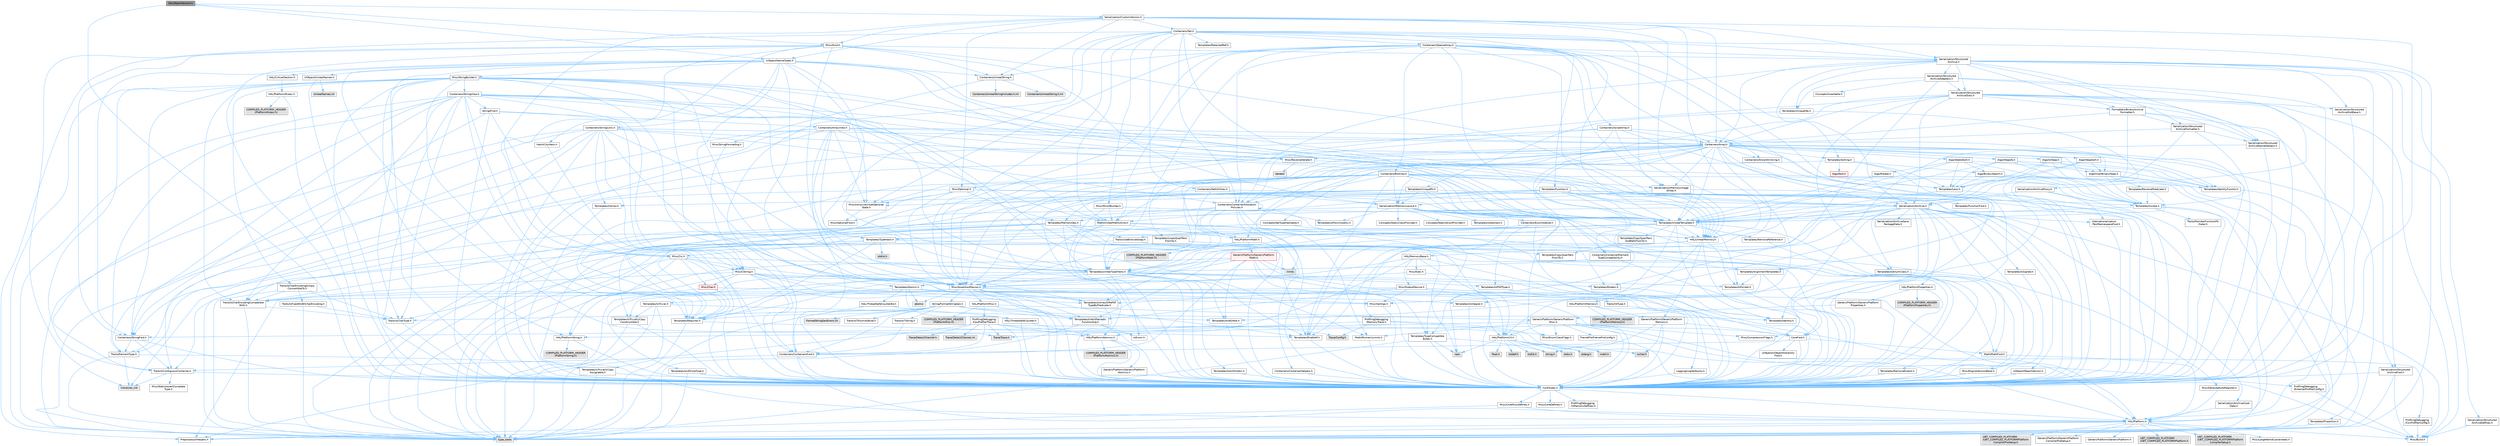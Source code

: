 digraph "DevObjectVersion.h"
{
 // INTERACTIVE_SVG=YES
 // LATEX_PDF_SIZE
  bgcolor="transparent";
  edge [fontname=Helvetica,fontsize=10,labelfontname=Helvetica,labelfontsize=10];
  node [fontname=Helvetica,fontsize=10,shape=box,height=0.2,width=0.4];
  Node1 [id="Node000001",label="DevObjectVersion.h",height=0.2,width=0.4,color="gray40", fillcolor="grey60", style="filled", fontcolor="black",tooltip=" "];
  Node1 -> Node2 [id="edge1_Node000001_Node000002",color="steelblue1",style="solid",tooltip=" "];
  Node2 [id="Node000002",label="CoreTypes.h",height=0.2,width=0.4,color="grey40", fillcolor="white", style="filled",URL="$dc/dec/CoreTypes_8h.html",tooltip=" "];
  Node2 -> Node3 [id="edge2_Node000002_Node000003",color="steelblue1",style="solid",tooltip=" "];
  Node3 [id="Node000003",label="HAL/Platform.h",height=0.2,width=0.4,color="grey40", fillcolor="white", style="filled",URL="$d9/dd0/Platform_8h.html",tooltip=" "];
  Node3 -> Node4 [id="edge3_Node000003_Node000004",color="steelblue1",style="solid",tooltip=" "];
  Node4 [id="Node000004",label="Misc/Build.h",height=0.2,width=0.4,color="grey40", fillcolor="white", style="filled",URL="$d3/dbb/Build_8h.html",tooltip=" "];
  Node3 -> Node5 [id="edge4_Node000003_Node000005",color="steelblue1",style="solid",tooltip=" "];
  Node5 [id="Node000005",label="Misc/LargeWorldCoordinates.h",height=0.2,width=0.4,color="grey40", fillcolor="white", style="filled",URL="$d2/dcb/LargeWorldCoordinates_8h.html",tooltip=" "];
  Node3 -> Node6 [id="edge5_Node000003_Node000006",color="steelblue1",style="solid",tooltip=" "];
  Node6 [id="Node000006",label="type_traits",height=0.2,width=0.4,color="grey60", fillcolor="#E0E0E0", style="filled",tooltip=" "];
  Node3 -> Node7 [id="edge6_Node000003_Node000007",color="steelblue1",style="solid",tooltip=" "];
  Node7 [id="Node000007",label="PreprocessorHelpers.h",height=0.2,width=0.4,color="grey40", fillcolor="white", style="filled",URL="$db/ddb/PreprocessorHelpers_8h.html",tooltip=" "];
  Node3 -> Node8 [id="edge7_Node000003_Node000008",color="steelblue1",style="solid",tooltip=" "];
  Node8 [id="Node000008",label="UBT_COMPILED_PLATFORM\l/UBT_COMPILED_PLATFORMPlatform\lCompilerPreSetup.h",height=0.2,width=0.4,color="grey60", fillcolor="#E0E0E0", style="filled",tooltip=" "];
  Node3 -> Node9 [id="edge8_Node000003_Node000009",color="steelblue1",style="solid",tooltip=" "];
  Node9 [id="Node000009",label="GenericPlatform/GenericPlatform\lCompilerPreSetup.h",height=0.2,width=0.4,color="grey40", fillcolor="white", style="filled",URL="$d9/dc8/GenericPlatformCompilerPreSetup_8h.html",tooltip=" "];
  Node3 -> Node10 [id="edge9_Node000003_Node000010",color="steelblue1",style="solid",tooltip=" "];
  Node10 [id="Node000010",label="GenericPlatform/GenericPlatform.h",height=0.2,width=0.4,color="grey40", fillcolor="white", style="filled",URL="$d6/d84/GenericPlatform_8h.html",tooltip=" "];
  Node3 -> Node11 [id="edge10_Node000003_Node000011",color="steelblue1",style="solid",tooltip=" "];
  Node11 [id="Node000011",label="UBT_COMPILED_PLATFORM\l/UBT_COMPILED_PLATFORMPlatform.h",height=0.2,width=0.4,color="grey60", fillcolor="#E0E0E0", style="filled",tooltip=" "];
  Node3 -> Node12 [id="edge11_Node000003_Node000012",color="steelblue1",style="solid",tooltip=" "];
  Node12 [id="Node000012",label="UBT_COMPILED_PLATFORM\l/UBT_COMPILED_PLATFORMPlatform\lCompilerSetup.h",height=0.2,width=0.4,color="grey60", fillcolor="#E0E0E0", style="filled",tooltip=" "];
  Node2 -> Node13 [id="edge12_Node000002_Node000013",color="steelblue1",style="solid",tooltip=" "];
  Node13 [id="Node000013",label="ProfilingDebugging\l/UMemoryDefines.h",height=0.2,width=0.4,color="grey40", fillcolor="white", style="filled",URL="$d2/da2/UMemoryDefines_8h.html",tooltip=" "];
  Node2 -> Node14 [id="edge13_Node000002_Node000014",color="steelblue1",style="solid",tooltip=" "];
  Node14 [id="Node000014",label="Misc/CoreMiscDefines.h",height=0.2,width=0.4,color="grey40", fillcolor="white", style="filled",URL="$da/d38/CoreMiscDefines_8h.html",tooltip=" "];
  Node14 -> Node3 [id="edge14_Node000014_Node000003",color="steelblue1",style="solid",tooltip=" "];
  Node14 -> Node7 [id="edge15_Node000014_Node000007",color="steelblue1",style="solid",tooltip=" "];
  Node2 -> Node15 [id="edge16_Node000002_Node000015",color="steelblue1",style="solid",tooltip=" "];
  Node15 [id="Node000015",label="Misc/CoreDefines.h",height=0.2,width=0.4,color="grey40", fillcolor="white", style="filled",URL="$d3/dd2/CoreDefines_8h.html",tooltip=" "];
  Node1 -> Node16 [id="edge17_Node000001_Node000016",color="steelblue1",style="solid",tooltip=" "];
  Node16 [id="Node000016",label="UObject/NameTypes.h",height=0.2,width=0.4,color="grey40", fillcolor="white", style="filled",URL="$d6/d35/NameTypes_8h.html",tooltip=" "];
  Node16 -> Node2 [id="edge18_Node000016_Node000002",color="steelblue1",style="solid",tooltip=" "];
  Node16 -> Node17 [id="edge19_Node000016_Node000017",color="steelblue1",style="solid",tooltip=" "];
  Node17 [id="Node000017",label="Misc/AssertionMacros.h",height=0.2,width=0.4,color="grey40", fillcolor="white", style="filled",URL="$d0/dfa/AssertionMacros_8h.html",tooltip=" "];
  Node17 -> Node2 [id="edge20_Node000017_Node000002",color="steelblue1",style="solid",tooltip=" "];
  Node17 -> Node3 [id="edge21_Node000017_Node000003",color="steelblue1",style="solid",tooltip=" "];
  Node17 -> Node18 [id="edge22_Node000017_Node000018",color="steelblue1",style="solid",tooltip=" "];
  Node18 [id="Node000018",label="HAL/PlatformMisc.h",height=0.2,width=0.4,color="grey40", fillcolor="white", style="filled",URL="$d0/df5/PlatformMisc_8h.html",tooltip=" "];
  Node18 -> Node2 [id="edge23_Node000018_Node000002",color="steelblue1",style="solid",tooltip=" "];
  Node18 -> Node19 [id="edge24_Node000018_Node000019",color="steelblue1",style="solid",tooltip=" "];
  Node19 [id="Node000019",label="GenericPlatform/GenericPlatform\lMisc.h",height=0.2,width=0.4,color="grey40", fillcolor="white", style="filled",URL="$db/d9a/GenericPlatformMisc_8h.html",tooltip=" "];
  Node19 -> Node20 [id="edge25_Node000019_Node000020",color="steelblue1",style="solid",tooltip=" "];
  Node20 [id="Node000020",label="Containers/StringFwd.h",height=0.2,width=0.4,color="grey40", fillcolor="white", style="filled",URL="$df/d37/StringFwd_8h.html",tooltip=" "];
  Node20 -> Node2 [id="edge26_Node000020_Node000002",color="steelblue1",style="solid",tooltip=" "];
  Node20 -> Node21 [id="edge27_Node000020_Node000021",color="steelblue1",style="solid",tooltip=" "];
  Node21 [id="Node000021",label="Traits/ElementType.h",height=0.2,width=0.4,color="grey40", fillcolor="white", style="filled",URL="$d5/d4f/ElementType_8h.html",tooltip=" "];
  Node21 -> Node3 [id="edge28_Node000021_Node000003",color="steelblue1",style="solid",tooltip=" "];
  Node21 -> Node22 [id="edge29_Node000021_Node000022",color="steelblue1",style="solid",tooltip=" "];
  Node22 [id="Node000022",label="initializer_list",height=0.2,width=0.4,color="grey60", fillcolor="#E0E0E0", style="filled",tooltip=" "];
  Node21 -> Node6 [id="edge30_Node000021_Node000006",color="steelblue1",style="solid",tooltip=" "];
  Node20 -> Node23 [id="edge31_Node000020_Node000023",color="steelblue1",style="solid",tooltip=" "];
  Node23 [id="Node000023",label="Traits/IsContiguousContainer.h",height=0.2,width=0.4,color="grey40", fillcolor="white", style="filled",URL="$d5/d3c/IsContiguousContainer_8h.html",tooltip=" "];
  Node23 -> Node2 [id="edge32_Node000023_Node000002",color="steelblue1",style="solid",tooltip=" "];
  Node23 -> Node24 [id="edge33_Node000023_Node000024",color="steelblue1",style="solid",tooltip=" "];
  Node24 [id="Node000024",label="Misc/StaticAssertComplete\lType.h",height=0.2,width=0.4,color="grey40", fillcolor="white", style="filled",URL="$d5/d4e/StaticAssertCompleteType_8h.html",tooltip=" "];
  Node23 -> Node22 [id="edge34_Node000023_Node000022",color="steelblue1",style="solid",tooltip=" "];
  Node19 -> Node25 [id="edge35_Node000019_Node000025",color="steelblue1",style="solid",tooltip=" "];
  Node25 [id="Node000025",label="CoreFwd.h",height=0.2,width=0.4,color="grey40", fillcolor="white", style="filled",URL="$d1/d1e/CoreFwd_8h.html",tooltip=" "];
  Node25 -> Node2 [id="edge36_Node000025_Node000002",color="steelblue1",style="solid",tooltip=" "];
  Node25 -> Node26 [id="edge37_Node000025_Node000026",color="steelblue1",style="solid",tooltip=" "];
  Node26 [id="Node000026",label="Containers/ContainersFwd.h",height=0.2,width=0.4,color="grey40", fillcolor="white", style="filled",URL="$d4/d0a/ContainersFwd_8h.html",tooltip=" "];
  Node26 -> Node3 [id="edge38_Node000026_Node000003",color="steelblue1",style="solid",tooltip=" "];
  Node26 -> Node2 [id="edge39_Node000026_Node000002",color="steelblue1",style="solid",tooltip=" "];
  Node26 -> Node23 [id="edge40_Node000026_Node000023",color="steelblue1",style="solid",tooltip=" "];
  Node25 -> Node27 [id="edge41_Node000025_Node000027",color="steelblue1",style="solid",tooltip=" "];
  Node27 [id="Node000027",label="Math/MathFwd.h",height=0.2,width=0.4,color="grey40", fillcolor="white", style="filled",URL="$d2/d10/MathFwd_8h.html",tooltip=" "];
  Node27 -> Node3 [id="edge42_Node000027_Node000003",color="steelblue1",style="solid",tooltip=" "];
  Node25 -> Node28 [id="edge43_Node000025_Node000028",color="steelblue1",style="solid",tooltip=" "];
  Node28 [id="Node000028",label="UObject/UObjectHierarchy\lFwd.h",height=0.2,width=0.4,color="grey40", fillcolor="white", style="filled",URL="$d3/d13/UObjectHierarchyFwd_8h.html",tooltip=" "];
  Node19 -> Node2 [id="edge44_Node000019_Node000002",color="steelblue1",style="solid",tooltip=" "];
  Node19 -> Node29 [id="edge45_Node000019_Node000029",color="steelblue1",style="solid",tooltip=" "];
  Node29 [id="Node000029",label="FramePro/FrameProConfig.h",height=0.2,width=0.4,color="grey40", fillcolor="white", style="filled",URL="$d7/d90/FrameProConfig_8h.html",tooltip=" "];
  Node19 -> Node30 [id="edge46_Node000019_Node000030",color="steelblue1",style="solid",tooltip=" "];
  Node30 [id="Node000030",label="HAL/PlatformCrt.h",height=0.2,width=0.4,color="grey40", fillcolor="white", style="filled",URL="$d8/d75/PlatformCrt_8h.html",tooltip=" "];
  Node30 -> Node31 [id="edge47_Node000030_Node000031",color="steelblue1",style="solid",tooltip=" "];
  Node31 [id="Node000031",label="new",height=0.2,width=0.4,color="grey60", fillcolor="#E0E0E0", style="filled",tooltip=" "];
  Node30 -> Node32 [id="edge48_Node000030_Node000032",color="steelblue1",style="solid",tooltip=" "];
  Node32 [id="Node000032",label="wchar.h",height=0.2,width=0.4,color="grey60", fillcolor="#E0E0E0", style="filled",tooltip=" "];
  Node30 -> Node33 [id="edge49_Node000030_Node000033",color="steelblue1",style="solid",tooltip=" "];
  Node33 [id="Node000033",label="stddef.h",height=0.2,width=0.4,color="grey60", fillcolor="#E0E0E0", style="filled",tooltip=" "];
  Node30 -> Node34 [id="edge50_Node000030_Node000034",color="steelblue1",style="solid",tooltip=" "];
  Node34 [id="Node000034",label="stdlib.h",height=0.2,width=0.4,color="grey60", fillcolor="#E0E0E0", style="filled",tooltip=" "];
  Node30 -> Node35 [id="edge51_Node000030_Node000035",color="steelblue1",style="solid",tooltip=" "];
  Node35 [id="Node000035",label="stdio.h",height=0.2,width=0.4,color="grey60", fillcolor="#E0E0E0", style="filled",tooltip=" "];
  Node30 -> Node36 [id="edge52_Node000030_Node000036",color="steelblue1",style="solid",tooltip=" "];
  Node36 [id="Node000036",label="stdarg.h",height=0.2,width=0.4,color="grey60", fillcolor="#E0E0E0", style="filled",tooltip=" "];
  Node30 -> Node37 [id="edge53_Node000030_Node000037",color="steelblue1",style="solid",tooltip=" "];
  Node37 [id="Node000037",label="math.h",height=0.2,width=0.4,color="grey60", fillcolor="#E0E0E0", style="filled",tooltip=" "];
  Node30 -> Node38 [id="edge54_Node000030_Node000038",color="steelblue1",style="solid",tooltip=" "];
  Node38 [id="Node000038",label="float.h",height=0.2,width=0.4,color="grey60", fillcolor="#E0E0E0", style="filled",tooltip=" "];
  Node30 -> Node39 [id="edge55_Node000030_Node000039",color="steelblue1",style="solid",tooltip=" "];
  Node39 [id="Node000039",label="string.h",height=0.2,width=0.4,color="grey60", fillcolor="#E0E0E0", style="filled",tooltip=" "];
  Node19 -> Node40 [id="edge56_Node000019_Node000040",color="steelblue1",style="solid",tooltip=" "];
  Node40 [id="Node000040",label="Math/NumericLimits.h",height=0.2,width=0.4,color="grey40", fillcolor="white", style="filled",URL="$df/d1b/NumericLimits_8h.html",tooltip=" "];
  Node40 -> Node2 [id="edge57_Node000040_Node000002",color="steelblue1",style="solid",tooltip=" "];
  Node19 -> Node41 [id="edge58_Node000019_Node000041",color="steelblue1",style="solid",tooltip=" "];
  Node41 [id="Node000041",label="Misc/CompressionFlags.h",height=0.2,width=0.4,color="grey40", fillcolor="white", style="filled",URL="$d9/d76/CompressionFlags_8h.html",tooltip=" "];
  Node19 -> Node42 [id="edge59_Node000019_Node000042",color="steelblue1",style="solid",tooltip=" "];
  Node42 [id="Node000042",label="Misc/EnumClassFlags.h",height=0.2,width=0.4,color="grey40", fillcolor="white", style="filled",URL="$d8/de7/EnumClassFlags_8h.html",tooltip=" "];
  Node19 -> Node43 [id="edge60_Node000019_Node000043",color="steelblue1",style="solid",tooltip=" "];
  Node43 [id="Node000043",label="ProfilingDebugging\l/CsvProfilerConfig.h",height=0.2,width=0.4,color="grey40", fillcolor="white", style="filled",URL="$d3/d88/CsvProfilerConfig_8h.html",tooltip=" "];
  Node43 -> Node4 [id="edge61_Node000043_Node000004",color="steelblue1",style="solid",tooltip=" "];
  Node19 -> Node44 [id="edge62_Node000019_Node000044",color="steelblue1",style="solid",tooltip=" "];
  Node44 [id="Node000044",label="ProfilingDebugging\l/ExternalProfilerConfig.h",height=0.2,width=0.4,color="grey40", fillcolor="white", style="filled",URL="$d3/dbb/ExternalProfilerConfig_8h.html",tooltip=" "];
  Node44 -> Node4 [id="edge63_Node000044_Node000004",color="steelblue1",style="solid",tooltip=" "];
  Node18 -> Node45 [id="edge64_Node000018_Node000045",color="steelblue1",style="solid",tooltip=" "];
  Node45 [id="Node000045",label="COMPILED_PLATFORM_HEADER\l(PlatformMisc.h)",height=0.2,width=0.4,color="grey60", fillcolor="#E0E0E0", style="filled",tooltip=" "];
  Node18 -> Node46 [id="edge65_Node000018_Node000046",color="steelblue1",style="solid",tooltip=" "];
  Node46 [id="Node000046",label="ProfilingDebugging\l/CpuProfilerTrace.h",height=0.2,width=0.4,color="grey40", fillcolor="white", style="filled",URL="$da/dcb/CpuProfilerTrace_8h.html",tooltip=" "];
  Node46 -> Node2 [id="edge66_Node000046_Node000002",color="steelblue1",style="solid",tooltip=" "];
  Node46 -> Node26 [id="edge67_Node000046_Node000026",color="steelblue1",style="solid",tooltip=" "];
  Node46 -> Node47 [id="edge68_Node000046_Node000047",color="steelblue1",style="solid",tooltip=" "];
  Node47 [id="Node000047",label="HAL/PlatformAtomics.h",height=0.2,width=0.4,color="grey40", fillcolor="white", style="filled",URL="$d3/d36/PlatformAtomics_8h.html",tooltip=" "];
  Node47 -> Node2 [id="edge69_Node000047_Node000002",color="steelblue1",style="solid",tooltip=" "];
  Node47 -> Node48 [id="edge70_Node000047_Node000048",color="steelblue1",style="solid",tooltip=" "];
  Node48 [id="Node000048",label="GenericPlatform/GenericPlatform\lAtomics.h",height=0.2,width=0.4,color="grey40", fillcolor="white", style="filled",URL="$da/d72/GenericPlatformAtomics_8h.html",tooltip=" "];
  Node48 -> Node2 [id="edge71_Node000048_Node000002",color="steelblue1",style="solid",tooltip=" "];
  Node47 -> Node49 [id="edge72_Node000047_Node000049",color="steelblue1",style="solid",tooltip=" "];
  Node49 [id="Node000049",label="COMPILED_PLATFORM_HEADER\l(PlatformAtomics.h)",height=0.2,width=0.4,color="grey60", fillcolor="#E0E0E0", style="filled",tooltip=" "];
  Node46 -> Node7 [id="edge73_Node000046_Node000007",color="steelblue1",style="solid",tooltip=" "];
  Node46 -> Node4 [id="edge74_Node000046_Node000004",color="steelblue1",style="solid",tooltip=" "];
  Node46 -> Node50 [id="edge75_Node000046_Node000050",color="steelblue1",style="solid",tooltip=" "];
  Node50 [id="Node000050",label="Trace/Config.h",height=0.2,width=0.4,color="grey60", fillcolor="#E0E0E0", style="filled",tooltip=" "];
  Node46 -> Node51 [id="edge76_Node000046_Node000051",color="steelblue1",style="solid",tooltip=" "];
  Node51 [id="Node000051",label="Trace/Detail/Channel.h",height=0.2,width=0.4,color="grey60", fillcolor="#E0E0E0", style="filled",tooltip=" "];
  Node46 -> Node52 [id="edge77_Node000046_Node000052",color="steelblue1",style="solid",tooltip=" "];
  Node52 [id="Node000052",label="Trace/Detail/Channel.inl",height=0.2,width=0.4,color="grey60", fillcolor="#E0E0E0", style="filled",tooltip=" "];
  Node46 -> Node53 [id="edge78_Node000046_Node000053",color="steelblue1",style="solid",tooltip=" "];
  Node53 [id="Node000053",label="Trace/Trace.h",height=0.2,width=0.4,color="grey60", fillcolor="#E0E0E0", style="filled",tooltip=" "];
  Node17 -> Node7 [id="edge79_Node000017_Node000007",color="steelblue1",style="solid",tooltip=" "];
  Node17 -> Node54 [id="edge80_Node000017_Node000054",color="steelblue1",style="solid",tooltip=" "];
  Node54 [id="Node000054",label="Templates/EnableIf.h",height=0.2,width=0.4,color="grey40", fillcolor="white", style="filled",URL="$d7/d60/EnableIf_8h.html",tooltip=" "];
  Node54 -> Node2 [id="edge81_Node000054_Node000002",color="steelblue1",style="solid",tooltip=" "];
  Node17 -> Node55 [id="edge82_Node000017_Node000055",color="steelblue1",style="solid",tooltip=" "];
  Node55 [id="Node000055",label="Templates/IsArrayOrRefOf\lTypeByPredicate.h",height=0.2,width=0.4,color="grey40", fillcolor="white", style="filled",URL="$d6/da1/IsArrayOrRefOfTypeByPredicate_8h.html",tooltip=" "];
  Node55 -> Node2 [id="edge83_Node000055_Node000002",color="steelblue1",style="solid",tooltip=" "];
  Node17 -> Node56 [id="edge84_Node000017_Node000056",color="steelblue1",style="solid",tooltip=" "];
  Node56 [id="Node000056",label="Templates/IsValidVariadic\lFunctionArg.h",height=0.2,width=0.4,color="grey40", fillcolor="white", style="filled",URL="$d0/dc8/IsValidVariadicFunctionArg_8h.html",tooltip=" "];
  Node56 -> Node2 [id="edge85_Node000056_Node000002",color="steelblue1",style="solid",tooltip=" "];
  Node56 -> Node57 [id="edge86_Node000056_Node000057",color="steelblue1",style="solid",tooltip=" "];
  Node57 [id="Node000057",label="IsEnum.h",height=0.2,width=0.4,color="grey40", fillcolor="white", style="filled",URL="$d4/de5/IsEnum_8h.html",tooltip=" "];
  Node56 -> Node6 [id="edge87_Node000056_Node000006",color="steelblue1",style="solid",tooltip=" "];
  Node17 -> Node58 [id="edge88_Node000017_Node000058",color="steelblue1",style="solid",tooltip=" "];
  Node58 [id="Node000058",label="Traits/IsCharEncodingCompatible\lWith.h",height=0.2,width=0.4,color="grey40", fillcolor="white", style="filled",URL="$df/dd1/IsCharEncodingCompatibleWith_8h.html",tooltip=" "];
  Node58 -> Node6 [id="edge89_Node000058_Node000006",color="steelblue1",style="solid",tooltip=" "];
  Node58 -> Node59 [id="edge90_Node000058_Node000059",color="steelblue1",style="solid",tooltip=" "];
  Node59 [id="Node000059",label="Traits/IsCharType.h",height=0.2,width=0.4,color="grey40", fillcolor="white", style="filled",URL="$db/d51/IsCharType_8h.html",tooltip=" "];
  Node59 -> Node2 [id="edge91_Node000059_Node000002",color="steelblue1",style="solid",tooltip=" "];
  Node17 -> Node60 [id="edge92_Node000017_Node000060",color="steelblue1",style="solid",tooltip=" "];
  Node60 [id="Node000060",label="Misc/VarArgs.h",height=0.2,width=0.4,color="grey40", fillcolor="white", style="filled",URL="$d5/d6f/VarArgs_8h.html",tooltip=" "];
  Node60 -> Node2 [id="edge93_Node000060_Node000002",color="steelblue1",style="solid",tooltip=" "];
  Node17 -> Node61 [id="edge94_Node000017_Node000061",color="steelblue1",style="solid",tooltip=" "];
  Node61 [id="Node000061",label="String/FormatStringSan.h",height=0.2,width=0.4,color="grey40", fillcolor="white", style="filled",URL="$d3/d8b/FormatStringSan_8h.html",tooltip=" "];
  Node61 -> Node6 [id="edge95_Node000061_Node000006",color="steelblue1",style="solid",tooltip=" "];
  Node61 -> Node2 [id="edge96_Node000061_Node000002",color="steelblue1",style="solid",tooltip=" "];
  Node61 -> Node62 [id="edge97_Node000061_Node000062",color="steelblue1",style="solid",tooltip=" "];
  Node62 [id="Node000062",label="Templates/Requires.h",height=0.2,width=0.4,color="grey40", fillcolor="white", style="filled",URL="$dc/d96/Requires_8h.html",tooltip=" "];
  Node62 -> Node54 [id="edge98_Node000062_Node000054",color="steelblue1",style="solid",tooltip=" "];
  Node62 -> Node6 [id="edge99_Node000062_Node000006",color="steelblue1",style="solid",tooltip=" "];
  Node61 -> Node63 [id="edge100_Node000061_Node000063",color="steelblue1",style="solid",tooltip=" "];
  Node63 [id="Node000063",label="Templates/Identity.h",height=0.2,width=0.4,color="grey40", fillcolor="white", style="filled",URL="$d0/dd5/Identity_8h.html",tooltip=" "];
  Node61 -> Node56 [id="edge101_Node000061_Node000056",color="steelblue1",style="solid",tooltip=" "];
  Node61 -> Node59 [id="edge102_Node000061_Node000059",color="steelblue1",style="solid",tooltip=" "];
  Node61 -> Node64 [id="edge103_Node000061_Node000064",color="steelblue1",style="solid",tooltip=" "];
  Node64 [id="Node000064",label="Traits/IsTEnumAsByte.h",height=0.2,width=0.4,color="grey40", fillcolor="white", style="filled",URL="$d1/de6/IsTEnumAsByte_8h.html",tooltip=" "];
  Node61 -> Node65 [id="edge104_Node000061_Node000065",color="steelblue1",style="solid",tooltip=" "];
  Node65 [id="Node000065",label="Traits/IsTString.h",height=0.2,width=0.4,color="grey40", fillcolor="white", style="filled",URL="$d0/df8/IsTString_8h.html",tooltip=" "];
  Node65 -> Node26 [id="edge105_Node000065_Node000026",color="steelblue1",style="solid",tooltip=" "];
  Node61 -> Node26 [id="edge106_Node000061_Node000026",color="steelblue1",style="solid",tooltip=" "];
  Node61 -> Node66 [id="edge107_Node000061_Node000066",color="steelblue1",style="solid",tooltip=" "];
  Node66 [id="Node000066",label="FormatStringSanErrors.inl",height=0.2,width=0.4,color="grey60", fillcolor="#E0E0E0", style="filled",tooltip=" "];
  Node17 -> Node67 [id="edge108_Node000017_Node000067",color="steelblue1",style="solid",tooltip=" "];
  Node67 [id="Node000067",label="atomic",height=0.2,width=0.4,color="grey60", fillcolor="#E0E0E0", style="filled",tooltip=" "];
  Node16 -> Node68 [id="edge109_Node000016_Node000068",color="steelblue1",style="solid",tooltip=" "];
  Node68 [id="Node000068",label="HAL/UnrealMemory.h",height=0.2,width=0.4,color="grey40", fillcolor="white", style="filled",URL="$d9/d96/UnrealMemory_8h.html",tooltip=" "];
  Node68 -> Node2 [id="edge110_Node000068_Node000002",color="steelblue1",style="solid",tooltip=" "];
  Node68 -> Node69 [id="edge111_Node000068_Node000069",color="steelblue1",style="solid",tooltip=" "];
  Node69 [id="Node000069",label="GenericPlatform/GenericPlatform\lMemory.h",height=0.2,width=0.4,color="grey40", fillcolor="white", style="filled",URL="$dd/d22/GenericPlatformMemory_8h.html",tooltip=" "];
  Node69 -> Node25 [id="edge112_Node000069_Node000025",color="steelblue1",style="solid",tooltip=" "];
  Node69 -> Node2 [id="edge113_Node000069_Node000002",color="steelblue1",style="solid",tooltip=" "];
  Node69 -> Node70 [id="edge114_Node000069_Node000070",color="steelblue1",style="solid",tooltip=" "];
  Node70 [id="Node000070",label="HAL/PlatformString.h",height=0.2,width=0.4,color="grey40", fillcolor="white", style="filled",URL="$db/db5/PlatformString_8h.html",tooltip=" "];
  Node70 -> Node2 [id="edge115_Node000070_Node000002",color="steelblue1",style="solid",tooltip=" "];
  Node70 -> Node71 [id="edge116_Node000070_Node000071",color="steelblue1",style="solid",tooltip=" "];
  Node71 [id="Node000071",label="COMPILED_PLATFORM_HEADER\l(PlatformString.h)",height=0.2,width=0.4,color="grey60", fillcolor="#E0E0E0", style="filled",tooltip=" "];
  Node69 -> Node39 [id="edge117_Node000069_Node000039",color="steelblue1",style="solid",tooltip=" "];
  Node69 -> Node32 [id="edge118_Node000069_Node000032",color="steelblue1",style="solid",tooltip=" "];
  Node68 -> Node72 [id="edge119_Node000068_Node000072",color="steelblue1",style="solid",tooltip=" "];
  Node72 [id="Node000072",label="HAL/MemoryBase.h",height=0.2,width=0.4,color="grey40", fillcolor="white", style="filled",URL="$d6/d9f/MemoryBase_8h.html",tooltip=" "];
  Node72 -> Node2 [id="edge120_Node000072_Node000002",color="steelblue1",style="solid",tooltip=" "];
  Node72 -> Node47 [id="edge121_Node000072_Node000047",color="steelblue1",style="solid",tooltip=" "];
  Node72 -> Node30 [id="edge122_Node000072_Node000030",color="steelblue1",style="solid",tooltip=" "];
  Node72 -> Node73 [id="edge123_Node000072_Node000073",color="steelblue1",style="solid",tooltip=" "];
  Node73 [id="Node000073",label="Misc/Exec.h",height=0.2,width=0.4,color="grey40", fillcolor="white", style="filled",URL="$de/ddb/Exec_8h.html",tooltip=" "];
  Node73 -> Node2 [id="edge124_Node000073_Node000002",color="steelblue1",style="solid",tooltip=" "];
  Node73 -> Node17 [id="edge125_Node000073_Node000017",color="steelblue1",style="solid",tooltip=" "];
  Node72 -> Node74 [id="edge126_Node000072_Node000074",color="steelblue1",style="solid",tooltip=" "];
  Node74 [id="Node000074",label="Misc/OutputDevice.h",height=0.2,width=0.4,color="grey40", fillcolor="white", style="filled",URL="$d7/d32/OutputDevice_8h.html",tooltip=" "];
  Node74 -> Node25 [id="edge127_Node000074_Node000025",color="steelblue1",style="solid",tooltip=" "];
  Node74 -> Node2 [id="edge128_Node000074_Node000002",color="steelblue1",style="solid",tooltip=" "];
  Node74 -> Node75 [id="edge129_Node000074_Node000075",color="steelblue1",style="solid",tooltip=" "];
  Node75 [id="Node000075",label="Logging/LogVerbosity.h",height=0.2,width=0.4,color="grey40", fillcolor="white", style="filled",URL="$d2/d8f/LogVerbosity_8h.html",tooltip=" "];
  Node75 -> Node2 [id="edge130_Node000075_Node000002",color="steelblue1",style="solid",tooltip=" "];
  Node74 -> Node60 [id="edge131_Node000074_Node000060",color="steelblue1",style="solid",tooltip=" "];
  Node74 -> Node55 [id="edge132_Node000074_Node000055",color="steelblue1",style="solid",tooltip=" "];
  Node74 -> Node56 [id="edge133_Node000074_Node000056",color="steelblue1",style="solid",tooltip=" "];
  Node74 -> Node58 [id="edge134_Node000074_Node000058",color="steelblue1",style="solid",tooltip=" "];
  Node72 -> Node76 [id="edge135_Node000072_Node000076",color="steelblue1",style="solid",tooltip=" "];
  Node76 [id="Node000076",label="Templates/Atomic.h",height=0.2,width=0.4,color="grey40", fillcolor="white", style="filled",URL="$d3/d91/Atomic_8h.html",tooltip=" "];
  Node76 -> Node77 [id="edge136_Node000076_Node000077",color="steelblue1",style="solid",tooltip=" "];
  Node77 [id="Node000077",label="HAL/ThreadSafeCounter.h",height=0.2,width=0.4,color="grey40", fillcolor="white", style="filled",URL="$dc/dc9/ThreadSafeCounter_8h.html",tooltip=" "];
  Node77 -> Node2 [id="edge137_Node000077_Node000002",color="steelblue1",style="solid",tooltip=" "];
  Node77 -> Node47 [id="edge138_Node000077_Node000047",color="steelblue1",style="solid",tooltip=" "];
  Node76 -> Node78 [id="edge139_Node000076_Node000078",color="steelblue1",style="solid",tooltip=" "];
  Node78 [id="Node000078",label="HAL/ThreadSafeCounter64.h",height=0.2,width=0.4,color="grey40", fillcolor="white", style="filled",URL="$d0/d12/ThreadSafeCounter64_8h.html",tooltip=" "];
  Node78 -> Node2 [id="edge140_Node000078_Node000002",color="steelblue1",style="solid",tooltip=" "];
  Node78 -> Node77 [id="edge141_Node000078_Node000077",color="steelblue1",style="solid",tooltip=" "];
  Node76 -> Node79 [id="edge142_Node000076_Node000079",color="steelblue1",style="solid",tooltip=" "];
  Node79 [id="Node000079",label="Templates/IsIntegral.h",height=0.2,width=0.4,color="grey40", fillcolor="white", style="filled",URL="$da/d64/IsIntegral_8h.html",tooltip=" "];
  Node79 -> Node2 [id="edge143_Node000079_Node000002",color="steelblue1",style="solid",tooltip=" "];
  Node76 -> Node80 [id="edge144_Node000076_Node000080",color="steelblue1",style="solid",tooltip=" "];
  Node80 [id="Node000080",label="Templates/IsTrivial.h",height=0.2,width=0.4,color="grey40", fillcolor="white", style="filled",URL="$da/d4c/IsTrivial_8h.html",tooltip=" "];
  Node80 -> Node81 [id="edge145_Node000080_Node000081",color="steelblue1",style="solid",tooltip=" "];
  Node81 [id="Node000081",label="Templates/AndOrNot.h",height=0.2,width=0.4,color="grey40", fillcolor="white", style="filled",URL="$db/d0a/AndOrNot_8h.html",tooltip=" "];
  Node81 -> Node2 [id="edge146_Node000081_Node000002",color="steelblue1",style="solid",tooltip=" "];
  Node80 -> Node82 [id="edge147_Node000080_Node000082",color="steelblue1",style="solid",tooltip=" "];
  Node82 [id="Node000082",label="Templates/IsTriviallyCopy\lConstructible.h",height=0.2,width=0.4,color="grey40", fillcolor="white", style="filled",URL="$d3/d78/IsTriviallyCopyConstructible_8h.html",tooltip=" "];
  Node82 -> Node2 [id="edge148_Node000082_Node000002",color="steelblue1",style="solid",tooltip=" "];
  Node82 -> Node6 [id="edge149_Node000082_Node000006",color="steelblue1",style="solid",tooltip=" "];
  Node80 -> Node83 [id="edge150_Node000080_Node000083",color="steelblue1",style="solid",tooltip=" "];
  Node83 [id="Node000083",label="Templates/IsTriviallyCopy\lAssignable.h",height=0.2,width=0.4,color="grey40", fillcolor="white", style="filled",URL="$d2/df2/IsTriviallyCopyAssignable_8h.html",tooltip=" "];
  Node83 -> Node2 [id="edge151_Node000083_Node000002",color="steelblue1",style="solid",tooltip=" "];
  Node83 -> Node6 [id="edge152_Node000083_Node000006",color="steelblue1",style="solid",tooltip=" "];
  Node80 -> Node6 [id="edge153_Node000080_Node000006",color="steelblue1",style="solid",tooltip=" "];
  Node76 -> Node84 [id="edge154_Node000076_Node000084",color="steelblue1",style="solid",tooltip=" "];
  Node84 [id="Node000084",label="Traits/IntType.h",height=0.2,width=0.4,color="grey40", fillcolor="white", style="filled",URL="$d7/deb/IntType_8h.html",tooltip=" "];
  Node84 -> Node3 [id="edge155_Node000084_Node000003",color="steelblue1",style="solid",tooltip=" "];
  Node76 -> Node67 [id="edge156_Node000076_Node000067",color="steelblue1",style="solid",tooltip=" "];
  Node68 -> Node85 [id="edge157_Node000068_Node000085",color="steelblue1",style="solid",tooltip=" "];
  Node85 [id="Node000085",label="HAL/PlatformMemory.h",height=0.2,width=0.4,color="grey40", fillcolor="white", style="filled",URL="$de/d68/PlatformMemory_8h.html",tooltip=" "];
  Node85 -> Node2 [id="edge158_Node000085_Node000002",color="steelblue1",style="solid",tooltip=" "];
  Node85 -> Node69 [id="edge159_Node000085_Node000069",color="steelblue1",style="solid",tooltip=" "];
  Node85 -> Node86 [id="edge160_Node000085_Node000086",color="steelblue1",style="solid",tooltip=" "];
  Node86 [id="Node000086",label="COMPILED_PLATFORM_HEADER\l(PlatformMemory.h)",height=0.2,width=0.4,color="grey60", fillcolor="#E0E0E0", style="filled",tooltip=" "];
  Node68 -> Node87 [id="edge161_Node000068_Node000087",color="steelblue1",style="solid",tooltip=" "];
  Node87 [id="Node000087",label="ProfilingDebugging\l/MemoryTrace.h",height=0.2,width=0.4,color="grey40", fillcolor="white", style="filled",URL="$da/dd7/MemoryTrace_8h.html",tooltip=" "];
  Node87 -> Node3 [id="edge162_Node000087_Node000003",color="steelblue1",style="solid",tooltip=" "];
  Node87 -> Node42 [id="edge163_Node000087_Node000042",color="steelblue1",style="solid",tooltip=" "];
  Node87 -> Node50 [id="edge164_Node000087_Node000050",color="steelblue1",style="solid",tooltip=" "];
  Node87 -> Node53 [id="edge165_Node000087_Node000053",color="steelblue1",style="solid",tooltip=" "];
  Node68 -> Node88 [id="edge166_Node000068_Node000088",color="steelblue1",style="solid",tooltip=" "];
  Node88 [id="Node000088",label="Templates/IsPointer.h",height=0.2,width=0.4,color="grey40", fillcolor="white", style="filled",URL="$d7/d05/IsPointer_8h.html",tooltip=" "];
  Node88 -> Node2 [id="edge167_Node000088_Node000002",color="steelblue1",style="solid",tooltip=" "];
  Node16 -> Node89 [id="edge168_Node000016_Node000089",color="steelblue1",style="solid",tooltip=" "];
  Node89 [id="Node000089",label="Templates/UnrealTypeTraits.h",height=0.2,width=0.4,color="grey40", fillcolor="white", style="filled",URL="$d2/d2d/UnrealTypeTraits_8h.html",tooltip=" "];
  Node89 -> Node2 [id="edge169_Node000089_Node000002",color="steelblue1",style="solid",tooltip=" "];
  Node89 -> Node88 [id="edge170_Node000089_Node000088",color="steelblue1",style="solid",tooltip=" "];
  Node89 -> Node17 [id="edge171_Node000089_Node000017",color="steelblue1",style="solid",tooltip=" "];
  Node89 -> Node81 [id="edge172_Node000089_Node000081",color="steelblue1",style="solid",tooltip=" "];
  Node89 -> Node54 [id="edge173_Node000089_Node000054",color="steelblue1",style="solid",tooltip=" "];
  Node89 -> Node90 [id="edge174_Node000089_Node000090",color="steelblue1",style="solid",tooltip=" "];
  Node90 [id="Node000090",label="Templates/IsArithmetic.h",height=0.2,width=0.4,color="grey40", fillcolor="white", style="filled",URL="$d2/d5d/IsArithmetic_8h.html",tooltip=" "];
  Node90 -> Node2 [id="edge175_Node000090_Node000002",color="steelblue1",style="solid",tooltip=" "];
  Node89 -> Node57 [id="edge176_Node000089_Node000057",color="steelblue1",style="solid",tooltip=" "];
  Node89 -> Node91 [id="edge177_Node000089_Node000091",color="steelblue1",style="solid",tooltip=" "];
  Node91 [id="Node000091",label="Templates/Models.h",height=0.2,width=0.4,color="grey40", fillcolor="white", style="filled",URL="$d3/d0c/Models_8h.html",tooltip=" "];
  Node91 -> Node63 [id="edge178_Node000091_Node000063",color="steelblue1",style="solid",tooltip=" "];
  Node89 -> Node92 [id="edge179_Node000089_Node000092",color="steelblue1",style="solid",tooltip=" "];
  Node92 [id="Node000092",label="Templates/IsPODType.h",height=0.2,width=0.4,color="grey40", fillcolor="white", style="filled",URL="$d7/db1/IsPODType_8h.html",tooltip=" "];
  Node92 -> Node2 [id="edge180_Node000092_Node000002",color="steelblue1",style="solid",tooltip=" "];
  Node89 -> Node93 [id="edge181_Node000089_Node000093",color="steelblue1",style="solid",tooltip=" "];
  Node93 [id="Node000093",label="Templates/IsUECoreType.h",height=0.2,width=0.4,color="grey40", fillcolor="white", style="filled",URL="$d1/db8/IsUECoreType_8h.html",tooltip=" "];
  Node93 -> Node2 [id="edge182_Node000093_Node000002",color="steelblue1",style="solid",tooltip=" "];
  Node93 -> Node6 [id="edge183_Node000093_Node000006",color="steelblue1",style="solid",tooltip=" "];
  Node89 -> Node82 [id="edge184_Node000089_Node000082",color="steelblue1",style="solid",tooltip=" "];
  Node16 -> Node94 [id="edge185_Node000016_Node000094",color="steelblue1",style="solid",tooltip=" "];
  Node94 [id="Node000094",label="Templates/UnrealTemplate.h",height=0.2,width=0.4,color="grey40", fillcolor="white", style="filled",URL="$d4/d24/UnrealTemplate_8h.html",tooltip=" "];
  Node94 -> Node2 [id="edge186_Node000094_Node000002",color="steelblue1",style="solid",tooltip=" "];
  Node94 -> Node88 [id="edge187_Node000094_Node000088",color="steelblue1",style="solid",tooltip=" "];
  Node94 -> Node68 [id="edge188_Node000094_Node000068",color="steelblue1",style="solid",tooltip=" "];
  Node94 -> Node95 [id="edge189_Node000094_Node000095",color="steelblue1",style="solid",tooltip=" "];
  Node95 [id="Node000095",label="Templates/CopyQualifiers\lAndRefsFromTo.h",height=0.2,width=0.4,color="grey40", fillcolor="white", style="filled",URL="$d3/db3/CopyQualifiersAndRefsFromTo_8h.html",tooltip=" "];
  Node95 -> Node96 [id="edge190_Node000095_Node000096",color="steelblue1",style="solid",tooltip=" "];
  Node96 [id="Node000096",label="Templates/CopyQualifiers\lFromTo.h",height=0.2,width=0.4,color="grey40", fillcolor="white", style="filled",URL="$d5/db4/CopyQualifiersFromTo_8h.html",tooltip=" "];
  Node94 -> Node89 [id="edge191_Node000094_Node000089",color="steelblue1",style="solid",tooltip=" "];
  Node94 -> Node97 [id="edge192_Node000094_Node000097",color="steelblue1",style="solid",tooltip=" "];
  Node97 [id="Node000097",label="Templates/RemoveReference.h",height=0.2,width=0.4,color="grey40", fillcolor="white", style="filled",URL="$da/dbe/RemoveReference_8h.html",tooltip=" "];
  Node97 -> Node2 [id="edge193_Node000097_Node000002",color="steelblue1",style="solid",tooltip=" "];
  Node94 -> Node62 [id="edge194_Node000094_Node000062",color="steelblue1",style="solid",tooltip=" "];
  Node94 -> Node98 [id="edge195_Node000094_Node000098",color="steelblue1",style="solid",tooltip=" "];
  Node98 [id="Node000098",label="Templates/TypeCompatible\lBytes.h",height=0.2,width=0.4,color="grey40", fillcolor="white", style="filled",URL="$df/d0a/TypeCompatibleBytes_8h.html",tooltip=" "];
  Node98 -> Node2 [id="edge196_Node000098_Node000002",color="steelblue1",style="solid",tooltip=" "];
  Node98 -> Node39 [id="edge197_Node000098_Node000039",color="steelblue1",style="solid",tooltip=" "];
  Node98 -> Node31 [id="edge198_Node000098_Node000031",color="steelblue1",style="solid",tooltip=" "];
  Node98 -> Node6 [id="edge199_Node000098_Node000006",color="steelblue1",style="solid",tooltip=" "];
  Node94 -> Node63 [id="edge200_Node000094_Node000063",color="steelblue1",style="solid",tooltip=" "];
  Node94 -> Node23 [id="edge201_Node000094_Node000023",color="steelblue1",style="solid",tooltip=" "];
  Node94 -> Node99 [id="edge202_Node000094_Node000099",color="steelblue1",style="solid",tooltip=" "];
  Node99 [id="Node000099",label="Traits/UseBitwiseSwap.h",height=0.2,width=0.4,color="grey40", fillcolor="white", style="filled",URL="$db/df3/UseBitwiseSwap_8h.html",tooltip=" "];
  Node99 -> Node2 [id="edge203_Node000099_Node000002",color="steelblue1",style="solid",tooltip=" "];
  Node99 -> Node6 [id="edge204_Node000099_Node000006",color="steelblue1",style="solid",tooltip=" "];
  Node94 -> Node6 [id="edge205_Node000094_Node000006",color="steelblue1",style="solid",tooltip=" "];
  Node16 -> Node100 [id="edge206_Node000016_Node000100",color="steelblue1",style="solid",tooltip=" "];
  Node100 [id="Node000100",label="Containers/UnrealString.h",height=0.2,width=0.4,color="grey40", fillcolor="white", style="filled",URL="$d5/dba/UnrealString_8h.html",tooltip=" "];
  Node100 -> Node101 [id="edge207_Node000100_Node000101",color="steelblue1",style="solid",tooltip=" "];
  Node101 [id="Node000101",label="Containers/UnrealStringIncludes.h.inl",height=0.2,width=0.4,color="grey60", fillcolor="#E0E0E0", style="filled",tooltip=" "];
  Node100 -> Node102 [id="edge208_Node000100_Node000102",color="steelblue1",style="solid",tooltip=" "];
  Node102 [id="Node000102",label="Containers/UnrealString.h.inl",height=0.2,width=0.4,color="grey60", fillcolor="#E0E0E0", style="filled",tooltip=" "];
  Node100 -> Node103 [id="edge209_Node000100_Node000103",color="steelblue1",style="solid",tooltip=" "];
  Node103 [id="Node000103",label="Misc/StringFormatArg.h",height=0.2,width=0.4,color="grey40", fillcolor="white", style="filled",URL="$d2/d16/StringFormatArg_8h.html",tooltip=" "];
  Node103 -> Node26 [id="edge210_Node000103_Node000026",color="steelblue1",style="solid",tooltip=" "];
  Node16 -> Node104 [id="edge211_Node000016_Node000104",color="steelblue1",style="solid",tooltip=" "];
  Node104 [id="Node000104",label="HAL/CriticalSection.h",height=0.2,width=0.4,color="grey40", fillcolor="white", style="filled",URL="$d6/d90/CriticalSection_8h.html",tooltip=" "];
  Node104 -> Node105 [id="edge212_Node000104_Node000105",color="steelblue1",style="solid",tooltip=" "];
  Node105 [id="Node000105",label="HAL/PlatformMutex.h",height=0.2,width=0.4,color="grey40", fillcolor="white", style="filled",URL="$d9/d0b/PlatformMutex_8h.html",tooltip=" "];
  Node105 -> Node2 [id="edge213_Node000105_Node000002",color="steelblue1",style="solid",tooltip=" "];
  Node105 -> Node106 [id="edge214_Node000105_Node000106",color="steelblue1",style="solid",tooltip=" "];
  Node106 [id="Node000106",label="COMPILED_PLATFORM_HEADER\l(PlatformMutex.h)",height=0.2,width=0.4,color="grey60", fillcolor="#E0E0E0", style="filled",tooltip=" "];
  Node16 -> Node107 [id="edge215_Node000016_Node000107",color="steelblue1",style="solid",tooltip=" "];
  Node107 [id="Node000107",label="Containers/StringConv.h",height=0.2,width=0.4,color="grey40", fillcolor="white", style="filled",URL="$d3/ddf/StringConv_8h.html",tooltip=" "];
  Node107 -> Node2 [id="edge216_Node000107_Node000002",color="steelblue1",style="solid",tooltip=" "];
  Node107 -> Node17 [id="edge217_Node000107_Node000017",color="steelblue1",style="solid",tooltip=" "];
  Node107 -> Node108 [id="edge218_Node000107_Node000108",color="steelblue1",style="solid",tooltip=" "];
  Node108 [id="Node000108",label="Containers/ContainerAllocation\lPolicies.h",height=0.2,width=0.4,color="grey40", fillcolor="white", style="filled",URL="$d7/dff/ContainerAllocationPolicies_8h.html",tooltip=" "];
  Node108 -> Node2 [id="edge219_Node000108_Node000002",color="steelblue1",style="solid",tooltip=" "];
  Node108 -> Node109 [id="edge220_Node000108_Node000109",color="steelblue1",style="solid",tooltip=" "];
  Node109 [id="Node000109",label="Containers/ContainerHelpers.h",height=0.2,width=0.4,color="grey40", fillcolor="white", style="filled",URL="$d7/d33/ContainerHelpers_8h.html",tooltip=" "];
  Node109 -> Node2 [id="edge221_Node000109_Node000002",color="steelblue1",style="solid",tooltip=" "];
  Node108 -> Node108 [id="edge222_Node000108_Node000108",color="steelblue1",style="solid",tooltip=" "];
  Node108 -> Node110 [id="edge223_Node000108_Node000110",color="steelblue1",style="solid",tooltip=" "];
  Node110 [id="Node000110",label="HAL/PlatformMath.h",height=0.2,width=0.4,color="grey40", fillcolor="white", style="filled",URL="$dc/d53/PlatformMath_8h.html",tooltip=" "];
  Node110 -> Node2 [id="edge224_Node000110_Node000002",color="steelblue1",style="solid",tooltip=" "];
  Node110 -> Node111 [id="edge225_Node000110_Node000111",color="steelblue1",style="solid",tooltip=" "];
  Node111 [id="Node000111",label="GenericPlatform/GenericPlatform\lMath.h",height=0.2,width=0.4,color="red", fillcolor="#FFF0F0", style="filled",URL="$d5/d79/GenericPlatformMath_8h.html",tooltip=" "];
  Node111 -> Node2 [id="edge226_Node000111_Node000002",color="steelblue1",style="solid",tooltip=" "];
  Node111 -> Node26 [id="edge227_Node000111_Node000026",color="steelblue1",style="solid",tooltip=" "];
  Node111 -> Node30 [id="edge228_Node000111_Node000030",color="steelblue1",style="solid",tooltip=" "];
  Node111 -> Node81 [id="edge229_Node000111_Node000081",color="steelblue1",style="solid",tooltip=" "];
  Node111 -> Node89 [id="edge230_Node000111_Node000089",color="steelblue1",style="solid",tooltip=" "];
  Node111 -> Node62 [id="edge231_Node000111_Node000062",color="steelblue1",style="solid",tooltip=" "];
  Node111 -> Node98 [id="edge232_Node000111_Node000098",color="steelblue1",style="solid",tooltip=" "];
  Node111 -> Node116 [id="edge233_Node000111_Node000116",color="steelblue1",style="solid",tooltip=" "];
  Node116 [id="Node000116",label="limits",height=0.2,width=0.4,color="grey60", fillcolor="#E0E0E0", style="filled",tooltip=" "];
  Node111 -> Node6 [id="edge234_Node000111_Node000006",color="steelblue1",style="solid",tooltip=" "];
  Node110 -> Node117 [id="edge235_Node000110_Node000117",color="steelblue1",style="solid",tooltip=" "];
  Node117 [id="Node000117",label="COMPILED_PLATFORM_HEADER\l(PlatformMath.h)",height=0.2,width=0.4,color="grey60", fillcolor="#E0E0E0", style="filled",tooltip=" "];
  Node108 -> Node68 [id="edge236_Node000108_Node000068",color="steelblue1",style="solid",tooltip=" "];
  Node108 -> Node40 [id="edge237_Node000108_Node000040",color="steelblue1",style="solid",tooltip=" "];
  Node108 -> Node17 [id="edge238_Node000108_Node000017",color="steelblue1",style="solid",tooltip=" "];
  Node108 -> Node118 [id="edge239_Node000108_Node000118",color="steelblue1",style="solid",tooltip=" "];
  Node118 [id="Node000118",label="Templates/IsPolymorphic.h",height=0.2,width=0.4,color="grey40", fillcolor="white", style="filled",URL="$dc/d20/IsPolymorphic_8h.html",tooltip=" "];
  Node108 -> Node119 [id="edge240_Node000108_Node000119",color="steelblue1",style="solid",tooltip=" "];
  Node119 [id="Node000119",label="Templates/MemoryOps.h",height=0.2,width=0.4,color="grey40", fillcolor="white", style="filled",URL="$db/dea/MemoryOps_8h.html",tooltip=" "];
  Node119 -> Node2 [id="edge241_Node000119_Node000002",color="steelblue1",style="solid",tooltip=" "];
  Node119 -> Node68 [id="edge242_Node000119_Node000068",color="steelblue1",style="solid",tooltip=" "];
  Node119 -> Node83 [id="edge243_Node000119_Node000083",color="steelblue1",style="solid",tooltip=" "];
  Node119 -> Node82 [id="edge244_Node000119_Node000082",color="steelblue1",style="solid",tooltip=" "];
  Node119 -> Node62 [id="edge245_Node000119_Node000062",color="steelblue1",style="solid",tooltip=" "];
  Node119 -> Node89 [id="edge246_Node000119_Node000089",color="steelblue1",style="solid",tooltip=" "];
  Node119 -> Node99 [id="edge247_Node000119_Node000099",color="steelblue1",style="solid",tooltip=" "];
  Node119 -> Node31 [id="edge248_Node000119_Node000031",color="steelblue1",style="solid",tooltip=" "];
  Node119 -> Node6 [id="edge249_Node000119_Node000006",color="steelblue1",style="solid",tooltip=" "];
  Node108 -> Node98 [id="edge250_Node000108_Node000098",color="steelblue1",style="solid",tooltip=" "];
  Node108 -> Node6 [id="edge251_Node000108_Node000006",color="steelblue1",style="solid",tooltip=" "];
  Node107 -> Node120 [id="edge252_Node000107_Node000120",color="steelblue1",style="solid",tooltip=" "];
  Node120 [id="Node000120",label="Containers/Array.h",height=0.2,width=0.4,color="grey40", fillcolor="white", style="filled",URL="$df/dd0/Array_8h.html",tooltip=" "];
  Node120 -> Node2 [id="edge253_Node000120_Node000002",color="steelblue1",style="solid",tooltip=" "];
  Node120 -> Node17 [id="edge254_Node000120_Node000017",color="steelblue1",style="solid",tooltip=" "];
  Node120 -> Node121 [id="edge255_Node000120_Node000121",color="steelblue1",style="solid",tooltip=" "];
  Node121 [id="Node000121",label="Misc/IntrusiveUnsetOptional\lState.h",height=0.2,width=0.4,color="grey40", fillcolor="white", style="filled",URL="$d2/d0a/IntrusiveUnsetOptionalState_8h.html",tooltip=" "];
  Node121 -> Node122 [id="edge256_Node000121_Node000122",color="steelblue1",style="solid",tooltip=" "];
  Node122 [id="Node000122",label="Misc/OptionalFwd.h",height=0.2,width=0.4,color="grey40", fillcolor="white", style="filled",URL="$dc/d50/OptionalFwd_8h.html",tooltip=" "];
  Node120 -> Node123 [id="edge257_Node000120_Node000123",color="steelblue1",style="solid",tooltip=" "];
  Node123 [id="Node000123",label="Misc/ReverseIterate.h",height=0.2,width=0.4,color="grey40", fillcolor="white", style="filled",URL="$db/de3/ReverseIterate_8h.html",tooltip=" "];
  Node123 -> Node3 [id="edge258_Node000123_Node000003",color="steelblue1",style="solid",tooltip=" "];
  Node123 -> Node124 [id="edge259_Node000123_Node000124",color="steelblue1",style="solid",tooltip=" "];
  Node124 [id="Node000124",label="iterator",height=0.2,width=0.4,color="grey60", fillcolor="#E0E0E0", style="filled",tooltip=" "];
  Node120 -> Node68 [id="edge260_Node000120_Node000068",color="steelblue1",style="solid",tooltip=" "];
  Node120 -> Node89 [id="edge261_Node000120_Node000089",color="steelblue1",style="solid",tooltip=" "];
  Node120 -> Node94 [id="edge262_Node000120_Node000094",color="steelblue1",style="solid",tooltip=" "];
  Node120 -> Node125 [id="edge263_Node000120_Node000125",color="steelblue1",style="solid",tooltip=" "];
  Node125 [id="Node000125",label="Containers/AllowShrinking.h",height=0.2,width=0.4,color="grey40", fillcolor="white", style="filled",URL="$d7/d1a/AllowShrinking_8h.html",tooltip=" "];
  Node125 -> Node2 [id="edge264_Node000125_Node000002",color="steelblue1",style="solid",tooltip=" "];
  Node120 -> Node108 [id="edge265_Node000120_Node000108",color="steelblue1",style="solid",tooltip=" "];
  Node120 -> Node126 [id="edge266_Node000120_Node000126",color="steelblue1",style="solid",tooltip=" "];
  Node126 [id="Node000126",label="Containers/ContainerElement\lTypeCompatibility.h",height=0.2,width=0.4,color="grey40", fillcolor="white", style="filled",URL="$df/ddf/ContainerElementTypeCompatibility_8h.html",tooltip=" "];
  Node126 -> Node2 [id="edge267_Node000126_Node000002",color="steelblue1",style="solid",tooltip=" "];
  Node126 -> Node89 [id="edge268_Node000126_Node000089",color="steelblue1",style="solid",tooltip=" "];
  Node120 -> Node127 [id="edge269_Node000120_Node000127",color="steelblue1",style="solid",tooltip=" "];
  Node127 [id="Node000127",label="Serialization/Archive.h",height=0.2,width=0.4,color="grey40", fillcolor="white", style="filled",URL="$d7/d3b/Archive_8h.html",tooltip=" "];
  Node127 -> Node25 [id="edge270_Node000127_Node000025",color="steelblue1",style="solid",tooltip=" "];
  Node127 -> Node2 [id="edge271_Node000127_Node000002",color="steelblue1",style="solid",tooltip=" "];
  Node127 -> Node128 [id="edge272_Node000127_Node000128",color="steelblue1",style="solid",tooltip=" "];
  Node128 [id="Node000128",label="HAL/PlatformProperties.h",height=0.2,width=0.4,color="grey40", fillcolor="white", style="filled",URL="$d9/db0/PlatformProperties_8h.html",tooltip=" "];
  Node128 -> Node2 [id="edge273_Node000128_Node000002",color="steelblue1",style="solid",tooltip=" "];
  Node128 -> Node129 [id="edge274_Node000128_Node000129",color="steelblue1",style="solid",tooltip=" "];
  Node129 [id="Node000129",label="GenericPlatform/GenericPlatform\lProperties.h",height=0.2,width=0.4,color="grey40", fillcolor="white", style="filled",URL="$d2/dcd/GenericPlatformProperties_8h.html",tooltip=" "];
  Node129 -> Node2 [id="edge275_Node000129_Node000002",color="steelblue1",style="solid",tooltip=" "];
  Node129 -> Node19 [id="edge276_Node000129_Node000019",color="steelblue1",style="solid",tooltip=" "];
  Node128 -> Node130 [id="edge277_Node000128_Node000130",color="steelblue1",style="solid",tooltip=" "];
  Node130 [id="Node000130",label="COMPILED_PLATFORM_HEADER\l(PlatformProperties.h)",height=0.2,width=0.4,color="grey60", fillcolor="#E0E0E0", style="filled",tooltip=" "];
  Node127 -> Node131 [id="edge278_Node000127_Node000131",color="steelblue1",style="solid",tooltip=" "];
  Node131 [id="Node000131",label="Internationalization\l/TextNamespaceFwd.h",height=0.2,width=0.4,color="grey40", fillcolor="white", style="filled",URL="$d8/d97/TextNamespaceFwd_8h.html",tooltip=" "];
  Node131 -> Node2 [id="edge279_Node000131_Node000002",color="steelblue1",style="solid",tooltip=" "];
  Node127 -> Node27 [id="edge280_Node000127_Node000027",color="steelblue1",style="solid",tooltip=" "];
  Node127 -> Node17 [id="edge281_Node000127_Node000017",color="steelblue1",style="solid",tooltip=" "];
  Node127 -> Node4 [id="edge282_Node000127_Node000004",color="steelblue1",style="solid",tooltip=" "];
  Node127 -> Node41 [id="edge283_Node000127_Node000041",color="steelblue1",style="solid",tooltip=" "];
  Node127 -> Node132 [id="edge284_Node000127_Node000132",color="steelblue1",style="solid",tooltip=" "];
  Node132 [id="Node000132",label="Misc/EngineVersionBase.h",height=0.2,width=0.4,color="grey40", fillcolor="white", style="filled",URL="$d5/d2b/EngineVersionBase_8h.html",tooltip=" "];
  Node132 -> Node2 [id="edge285_Node000132_Node000002",color="steelblue1",style="solid",tooltip=" "];
  Node127 -> Node60 [id="edge286_Node000127_Node000060",color="steelblue1",style="solid",tooltip=" "];
  Node127 -> Node133 [id="edge287_Node000127_Node000133",color="steelblue1",style="solid",tooltip=" "];
  Node133 [id="Node000133",label="Serialization/ArchiveCook\lData.h",height=0.2,width=0.4,color="grey40", fillcolor="white", style="filled",URL="$dc/db6/ArchiveCookData_8h.html",tooltip=" "];
  Node133 -> Node3 [id="edge288_Node000133_Node000003",color="steelblue1",style="solid",tooltip=" "];
  Node127 -> Node134 [id="edge289_Node000127_Node000134",color="steelblue1",style="solid",tooltip=" "];
  Node134 [id="Node000134",label="Serialization/ArchiveSave\lPackageData.h",height=0.2,width=0.4,color="grey40", fillcolor="white", style="filled",URL="$d1/d37/ArchiveSavePackageData_8h.html",tooltip=" "];
  Node127 -> Node54 [id="edge290_Node000127_Node000054",color="steelblue1",style="solid",tooltip=" "];
  Node127 -> Node55 [id="edge291_Node000127_Node000055",color="steelblue1",style="solid",tooltip=" "];
  Node127 -> Node135 [id="edge292_Node000127_Node000135",color="steelblue1",style="solid",tooltip=" "];
  Node135 [id="Node000135",label="Templates/IsEnumClass.h",height=0.2,width=0.4,color="grey40", fillcolor="white", style="filled",URL="$d7/d15/IsEnumClass_8h.html",tooltip=" "];
  Node135 -> Node2 [id="edge293_Node000135_Node000002",color="steelblue1",style="solid",tooltip=" "];
  Node135 -> Node81 [id="edge294_Node000135_Node000081",color="steelblue1",style="solid",tooltip=" "];
  Node127 -> Node115 [id="edge295_Node000127_Node000115",color="steelblue1",style="solid",tooltip=" "];
  Node115 [id="Node000115",label="Templates/IsSigned.h",height=0.2,width=0.4,color="grey40", fillcolor="white", style="filled",URL="$d8/dd8/IsSigned_8h.html",tooltip=" "];
  Node115 -> Node2 [id="edge296_Node000115_Node000002",color="steelblue1",style="solid",tooltip=" "];
  Node127 -> Node56 [id="edge297_Node000127_Node000056",color="steelblue1",style="solid",tooltip=" "];
  Node127 -> Node94 [id="edge298_Node000127_Node000094",color="steelblue1",style="solid",tooltip=" "];
  Node127 -> Node58 [id="edge299_Node000127_Node000058",color="steelblue1",style="solid",tooltip=" "];
  Node127 -> Node136 [id="edge300_Node000127_Node000136",color="steelblue1",style="solid",tooltip=" "];
  Node136 [id="Node000136",label="UObject/ObjectVersion.h",height=0.2,width=0.4,color="grey40", fillcolor="white", style="filled",URL="$da/d63/ObjectVersion_8h.html",tooltip=" "];
  Node136 -> Node2 [id="edge301_Node000136_Node000002",color="steelblue1",style="solid",tooltip=" "];
  Node120 -> Node137 [id="edge302_Node000120_Node000137",color="steelblue1",style="solid",tooltip=" "];
  Node137 [id="Node000137",label="Serialization/MemoryImage\lWriter.h",height=0.2,width=0.4,color="grey40", fillcolor="white", style="filled",URL="$d0/d08/MemoryImageWriter_8h.html",tooltip=" "];
  Node137 -> Node2 [id="edge303_Node000137_Node000002",color="steelblue1",style="solid",tooltip=" "];
  Node137 -> Node138 [id="edge304_Node000137_Node000138",color="steelblue1",style="solid",tooltip=" "];
  Node138 [id="Node000138",label="Serialization/MemoryLayout.h",height=0.2,width=0.4,color="grey40", fillcolor="white", style="filled",URL="$d7/d66/MemoryLayout_8h.html",tooltip=" "];
  Node138 -> Node139 [id="edge305_Node000138_Node000139",color="steelblue1",style="solid",tooltip=" "];
  Node139 [id="Node000139",label="Concepts/StaticClassProvider.h",height=0.2,width=0.4,color="grey40", fillcolor="white", style="filled",URL="$dd/d83/StaticClassProvider_8h.html",tooltip=" "];
  Node138 -> Node140 [id="edge306_Node000138_Node000140",color="steelblue1",style="solid",tooltip=" "];
  Node140 [id="Node000140",label="Concepts/StaticStructProvider.h",height=0.2,width=0.4,color="grey40", fillcolor="white", style="filled",URL="$d5/d77/StaticStructProvider_8h.html",tooltip=" "];
  Node138 -> Node141 [id="edge307_Node000138_Node000141",color="steelblue1",style="solid",tooltip=" "];
  Node141 [id="Node000141",label="Containers/EnumAsByte.h",height=0.2,width=0.4,color="grey40", fillcolor="white", style="filled",URL="$d6/d9a/EnumAsByte_8h.html",tooltip=" "];
  Node141 -> Node2 [id="edge308_Node000141_Node000002",color="steelblue1",style="solid",tooltip=" "];
  Node141 -> Node92 [id="edge309_Node000141_Node000092",color="steelblue1",style="solid",tooltip=" "];
  Node141 -> Node142 [id="edge310_Node000141_Node000142",color="steelblue1",style="solid",tooltip=" "];
  Node142 [id="Node000142",label="Templates/TypeHash.h",height=0.2,width=0.4,color="grey40", fillcolor="white", style="filled",URL="$d1/d62/TypeHash_8h.html",tooltip=" "];
  Node142 -> Node2 [id="edge311_Node000142_Node000002",color="steelblue1",style="solid",tooltip=" "];
  Node142 -> Node62 [id="edge312_Node000142_Node000062",color="steelblue1",style="solid",tooltip=" "];
  Node142 -> Node143 [id="edge313_Node000142_Node000143",color="steelblue1",style="solid",tooltip=" "];
  Node143 [id="Node000143",label="Misc/Crc.h",height=0.2,width=0.4,color="grey40", fillcolor="white", style="filled",URL="$d4/dd2/Crc_8h.html",tooltip=" "];
  Node143 -> Node2 [id="edge314_Node000143_Node000002",color="steelblue1",style="solid",tooltip=" "];
  Node143 -> Node70 [id="edge315_Node000143_Node000070",color="steelblue1",style="solid",tooltip=" "];
  Node143 -> Node17 [id="edge316_Node000143_Node000017",color="steelblue1",style="solid",tooltip=" "];
  Node143 -> Node144 [id="edge317_Node000143_Node000144",color="steelblue1",style="solid",tooltip=" "];
  Node144 [id="Node000144",label="Misc/CString.h",height=0.2,width=0.4,color="grey40", fillcolor="white", style="filled",URL="$d2/d49/CString_8h.html",tooltip=" "];
  Node144 -> Node2 [id="edge318_Node000144_Node000002",color="steelblue1",style="solid",tooltip=" "];
  Node144 -> Node30 [id="edge319_Node000144_Node000030",color="steelblue1",style="solid",tooltip=" "];
  Node144 -> Node70 [id="edge320_Node000144_Node000070",color="steelblue1",style="solid",tooltip=" "];
  Node144 -> Node17 [id="edge321_Node000144_Node000017",color="steelblue1",style="solid",tooltip=" "];
  Node144 -> Node145 [id="edge322_Node000144_Node000145",color="steelblue1",style="solid",tooltip=" "];
  Node145 [id="Node000145",label="Misc/Char.h",height=0.2,width=0.4,color="red", fillcolor="#FFF0F0", style="filled",URL="$d0/d58/Char_8h.html",tooltip=" "];
  Node145 -> Node2 [id="edge323_Node000145_Node000002",color="steelblue1",style="solid",tooltip=" "];
  Node145 -> Node84 [id="edge324_Node000145_Node000084",color="steelblue1",style="solid",tooltip=" "];
  Node145 -> Node6 [id="edge325_Node000145_Node000006",color="steelblue1",style="solid",tooltip=" "];
  Node144 -> Node60 [id="edge326_Node000144_Node000060",color="steelblue1",style="solid",tooltip=" "];
  Node144 -> Node55 [id="edge327_Node000144_Node000055",color="steelblue1",style="solid",tooltip=" "];
  Node144 -> Node56 [id="edge328_Node000144_Node000056",color="steelblue1",style="solid",tooltip=" "];
  Node144 -> Node58 [id="edge329_Node000144_Node000058",color="steelblue1",style="solid",tooltip=" "];
  Node143 -> Node145 [id="edge330_Node000143_Node000145",color="steelblue1",style="solid",tooltip=" "];
  Node143 -> Node89 [id="edge331_Node000143_Node000089",color="steelblue1",style="solid",tooltip=" "];
  Node143 -> Node59 [id="edge332_Node000143_Node000059",color="steelblue1",style="solid",tooltip=" "];
  Node142 -> Node148 [id="edge333_Node000142_Node000148",color="steelblue1",style="solid",tooltip=" "];
  Node148 [id="Node000148",label="stdint.h",height=0.2,width=0.4,color="grey60", fillcolor="#E0E0E0", style="filled",tooltip=" "];
  Node142 -> Node6 [id="edge334_Node000142_Node000006",color="steelblue1",style="solid",tooltip=" "];
  Node138 -> Node20 [id="edge335_Node000138_Node000020",color="steelblue1",style="solid",tooltip=" "];
  Node138 -> Node68 [id="edge336_Node000138_Node000068",color="steelblue1",style="solid",tooltip=" "];
  Node138 -> Node149 [id="edge337_Node000138_Node000149",color="steelblue1",style="solid",tooltip=" "];
  Node149 [id="Node000149",label="Misc/DelayedAutoRegister.h",height=0.2,width=0.4,color="grey40", fillcolor="white", style="filled",URL="$d1/dda/DelayedAutoRegister_8h.html",tooltip=" "];
  Node149 -> Node3 [id="edge338_Node000149_Node000003",color="steelblue1",style="solid",tooltip=" "];
  Node138 -> Node54 [id="edge339_Node000138_Node000054",color="steelblue1",style="solid",tooltip=" "];
  Node138 -> Node150 [id="edge340_Node000138_Node000150",color="steelblue1",style="solid",tooltip=" "];
  Node150 [id="Node000150",label="Templates/IsAbstract.h",height=0.2,width=0.4,color="grey40", fillcolor="white", style="filled",URL="$d8/db7/IsAbstract_8h.html",tooltip=" "];
  Node138 -> Node118 [id="edge341_Node000138_Node000118",color="steelblue1",style="solid",tooltip=" "];
  Node138 -> Node91 [id="edge342_Node000138_Node000091",color="steelblue1",style="solid",tooltip=" "];
  Node138 -> Node94 [id="edge343_Node000138_Node000094",color="steelblue1",style="solid",tooltip=" "];
  Node120 -> Node151 [id="edge344_Node000120_Node000151",color="steelblue1",style="solid",tooltip=" "];
  Node151 [id="Node000151",label="Algo/Heapify.h",height=0.2,width=0.4,color="grey40", fillcolor="white", style="filled",URL="$d0/d2a/Heapify_8h.html",tooltip=" "];
  Node151 -> Node152 [id="edge345_Node000151_Node000152",color="steelblue1",style="solid",tooltip=" "];
  Node152 [id="Node000152",label="Algo/Impl/BinaryHeap.h",height=0.2,width=0.4,color="grey40", fillcolor="white", style="filled",URL="$d7/da3/Algo_2Impl_2BinaryHeap_8h.html",tooltip=" "];
  Node152 -> Node153 [id="edge346_Node000152_Node000153",color="steelblue1",style="solid",tooltip=" "];
  Node153 [id="Node000153",label="Templates/Invoke.h",height=0.2,width=0.4,color="grey40", fillcolor="white", style="filled",URL="$d7/deb/Invoke_8h.html",tooltip=" "];
  Node153 -> Node2 [id="edge347_Node000153_Node000002",color="steelblue1",style="solid",tooltip=" "];
  Node153 -> Node154 [id="edge348_Node000153_Node000154",color="steelblue1",style="solid",tooltip=" "];
  Node154 [id="Node000154",label="Traits/MemberFunctionPtr\lOuter.h",height=0.2,width=0.4,color="grey40", fillcolor="white", style="filled",URL="$db/da7/MemberFunctionPtrOuter_8h.html",tooltip=" "];
  Node153 -> Node94 [id="edge349_Node000153_Node000094",color="steelblue1",style="solid",tooltip=" "];
  Node153 -> Node6 [id="edge350_Node000153_Node000006",color="steelblue1",style="solid",tooltip=" "];
  Node152 -> Node155 [id="edge351_Node000152_Node000155",color="steelblue1",style="solid",tooltip=" "];
  Node155 [id="Node000155",label="Templates/Projection.h",height=0.2,width=0.4,color="grey40", fillcolor="white", style="filled",URL="$d7/df0/Projection_8h.html",tooltip=" "];
  Node155 -> Node6 [id="edge352_Node000155_Node000006",color="steelblue1",style="solid",tooltip=" "];
  Node152 -> Node156 [id="edge353_Node000152_Node000156",color="steelblue1",style="solid",tooltip=" "];
  Node156 [id="Node000156",label="Templates/ReversePredicate.h",height=0.2,width=0.4,color="grey40", fillcolor="white", style="filled",URL="$d8/d28/ReversePredicate_8h.html",tooltip=" "];
  Node156 -> Node153 [id="edge354_Node000156_Node000153",color="steelblue1",style="solid",tooltip=" "];
  Node156 -> Node94 [id="edge355_Node000156_Node000094",color="steelblue1",style="solid",tooltip=" "];
  Node152 -> Node6 [id="edge356_Node000152_Node000006",color="steelblue1",style="solid",tooltip=" "];
  Node151 -> Node157 [id="edge357_Node000151_Node000157",color="steelblue1",style="solid",tooltip=" "];
  Node157 [id="Node000157",label="Templates/IdentityFunctor.h",height=0.2,width=0.4,color="grey40", fillcolor="white", style="filled",URL="$d7/d2e/IdentityFunctor_8h.html",tooltip=" "];
  Node157 -> Node3 [id="edge358_Node000157_Node000003",color="steelblue1",style="solid",tooltip=" "];
  Node151 -> Node153 [id="edge359_Node000151_Node000153",color="steelblue1",style="solid",tooltip=" "];
  Node151 -> Node158 [id="edge360_Node000151_Node000158",color="steelblue1",style="solid",tooltip=" "];
  Node158 [id="Node000158",label="Templates/Less.h",height=0.2,width=0.4,color="grey40", fillcolor="white", style="filled",URL="$de/dc8/Less_8h.html",tooltip=" "];
  Node158 -> Node2 [id="edge361_Node000158_Node000002",color="steelblue1",style="solid",tooltip=" "];
  Node158 -> Node94 [id="edge362_Node000158_Node000094",color="steelblue1",style="solid",tooltip=" "];
  Node151 -> Node94 [id="edge363_Node000151_Node000094",color="steelblue1",style="solid",tooltip=" "];
  Node120 -> Node159 [id="edge364_Node000120_Node000159",color="steelblue1",style="solid",tooltip=" "];
  Node159 [id="Node000159",label="Algo/HeapSort.h",height=0.2,width=0.4,color="grey40", fillcolor="white", style="filled",URL="$d3/d92/HeapSort_8h.html",tooltip=" "];
  Node159 -> Node152 [id="edge365_Node000159_Node000152",color="steelblue1",style="solid",tooltip=" "];
  Node159 -> Node157 [id="edge366_Node000159_Node000157",color="steelblue1",style="solid",tooltip=" "];
  Node159 -> Node158 [id="edge367_Node000159_Node000158",color="steelblue1",style="solid",tooltip=" "];
  Node159 -> Node94 [id="edge368_Node000159_Node000094",color="steelblue1",style="solid",tooltip=" "];
  Node120 -> Node160 [id="edge369_Node000120_Node000160",color="steelblue1",style="solid",tooltip=" "];
  Node160 [id="Node000160",label="Algo/IsHeap.h",height=0.2,width=0.4,color="grey40", fillcolor="white", style="filled",URL="$de/d32/IsHeap_8h.html",tooltip=" "];
  Node160 -> Node152 [id="edge370_Node000160_Node000152",color="steelblue1",style="solid",tooltip=" "];
  Node160 -> Node157 [id="edge371_Node000160_Node000157",color="steelblue1",style="solid",tooltip=" "];
  Node160 -> Node153 [id="edge372_Node000160_Node000153",color="steelblue1",style="solid",tooltip=" "];
  Node160 -> Node158 [id="edge373_Node000160_Node000158",color="steelblue1",style="solid",tooltip=" "];
  Node160 -> Node94 [id="edge374_Node000160_Node000094",color="steelblue1",style="solid",tooltip=" "];
  Node120 -> Node152 [id="edge375_Node000120_Node000152",color="steelblue1",style="solid",tooltip=" "];
  Node120 -> Node161 [id="edge376_Node000120_Node000161",color="steelblue1",style="solid",tooltip=" "];
  Node161 [id="Node000161",label="Algo/StableSort.h",height=0.2,width=0.4,color="grey40", fillcolor="white", style="filled",URL="$d7/d3c/StableSort_8h.html",tooltip=" "];
  Node161 -> Node162 [id="edge377_Node000161_Node000162",color="steelblue1",style="solid",tooltip=" "];
  Node162 [id="Node000162",label="Algo/BinarySearch.h",height=0.2,width=0.4,color="grey40", fillcolor="white", style="filled",URL="$db/db4/BinarySearch_8h.html",tooltip=" "];
  Node162 -> Node157 [id="edge378_Node000162_Node000157",color="steelblue1",style="solid",tooltip=" "];
  Node162 -> Node153 [id="edge379_Node000162_Node000153",color="steelblue1",style="solid",tooltip=" "];
  Node162 -> Node158 [id="edge380_Node000162_Node000158",color="steelblue1",style="solid",tooltip=" "];
  Node161 -> Node163 [id="edge381_Node000161_Node000163",color="steelblue1",style="solid",tooltip=" "];
  Node163 [id="Node000163",label="Algo/Rotate.h",height=0.2,width=0.4,color="grey40", fillcolor="white", style="filled",URL="$dd/da7/Rotate_8h.html",tooltip=" "];
  Node163 -> Node94 [id="edge382_Node000163_Node000094",color="steelblue1",style="solid",tooltip=" "];
  Node161 -> Node157 [id="edge383_Node000161_Node000157",color="steelblue1",style="solid",tooltip=" "];
  Node161 -> Node153 [id="edge384_Node000161_Node000153",color="steelblue1",style="solid",tooltip=" "];
  Node161 -> Node158 [id="edge385_Node000161_Node000158",color="steelblue1",style="solid",tooltip=" "];
  Node161 -> Node94 [id="edge386_Node000161_Node000094",color="steelblue1",style="solid",tooltip=" "];
  Node120 -> Node164 [id="edge387_Node000120_Node000164",color="steelblue1",style="solid",tooltip=" "];
  Node164 [id="Node000164",label="Concepts/GetTypeHashable.h",height=0.2,width=0.4,color="grey40", fillcolor="white", style="filled",URL="$d3/da2/GetTypeHashable_8h.html",tooltip=" "];
  Node164 -> Node2 [id="edge388_Node000164_Node000002",color="steelblue1",style="solid",tooltip=" "];
  Node164 -> Node142 [id="edge389_Node000164_Node000142",color="steelblue1",style="solid",tooltip=" "];
  Node120 -> Node157 [id="edge390_Node000120_Node000157",color="steelblue1",style="solid",tooltip=" "];
  Node120 -> Node153 [id="edge391_Node000120_Node000153",color="steelblue1",style="solid",tooltip=" "];
  Node120 -> Node158 [id="edge392_Node000120_Node000158",color="steelblue1",style="solid",tooltip=" "];
  Node120 -> Node165 [id="edge393_Node000120_Node000165",color="steelblue1",style="solid",tooltip=" "];
  Node165 [id="Node000165",label="Templates/LosesQualifiers\lFromTo.h",height=0.2,width=0.4,color="grey40", fillcolor="white", style="filled",URL="$d2/db3/LosesQualifiersFromTo_8h.html",tooltip=" "];
  Node165 -> Node96 [id="edge394_Node000165_Node000096",color="steelblue1",style="solid",tooltip=" "];
  Node165 -> Node6 [id="edge395_Node000165_Node000006",color="steelblue1",style="solid",tooltip=" "];
  Node120 -> Node62 [id="edge396_Node000120_Node000062",color="steelblue1",style="solid",tooltip=" "];
  Node120 -> Node166 [id="edge397_Node000120_Node000166",color="steelblue1",style="solid",tooltip=" "];
  Node166 [id="Node000166",label="Templates/Sorting.h",height=0.2,width=0.4,color="grey40", fillcolor="white", style="filled",URL="$d3/d9e/Sorting_8h.html",tooltip=" "];
  Node166 -> Node2 [id="edge398_Node000166_Node000002",color="steelblue1",style="solid",tooltip=" "];
  Node166 -> Node162 [id="edge399_Node000166_Node000162",color="steelblue1",style="solid",tooltip=" "];
  Node166 -> Node167 [id="edge400_Node000166_Node000167",color="steelblue1",style="solid",tooltip=" "];
  Node167 [id="Node000167",label="Algo/Sort.h",height=0.2,width=0.4,color="red", fillcolor="#FFF0F0", style="filled",URL="$d1/d87/Sort_8h.html",tooltip=" "];
  Node166 -> Node110 [id="edge401_Node000166_Node000110",color="steelblue1",style="solid",tooltip=" "];
  Node166 -> Node158 [id="edge402_Node000166_Node000158",color="steelblue1",style="solid",tooltip=" "];
  Node120 -> Node170 [id="edge403_Node000120_Node000170",color="steelblue1",style="solid",tooltip=" "];
  Node170 [id="Node000170",label="Templates/AlignmentTemplates.h",height=0.2,width=0.4,color="grey40", fillcolor="white", style="filled",URL="$dd/d32/AlignmentTemplates_8h.html",tooltip=" "];
  Node170 -> Node2 [id="edge404_Node000170_Node000002",color="steelblue1",style="solid",tooltip=" "];
  Node170 -> Node79 [id="edge405_Node000170_Node000079",color="steelblue1",style="solid",tooltip=" "];
  Node170 -> Node88 [id="edge406_Node000170_Node000088",color="steelblue1",style="solid",tooltip=" "];
  Node120 -> Node21 [id="edge407_Node000120_Node000021",color="steelblue1",style="solid",tooltip=" "];
  Node120 -> Node116 [id="edge408_Node000120_Node000116",color="steelblue1",style="solid",tooltip=" "];
  Node120 -> Node6 [id="edge409_Node000120_Node000006",color="steelblue1",style="solid",tooltip=" "];
  Node107 -> Node144 [id="edge410_Node000107_Node000144",color="steelblue1",style="solid",tooltip=" "];
  Node107 -> Node171 [id="edge411_Node000107_Node000171",color="steelblue1",style="solid",tooltip=" "];
  Node171 [id="Node000171",label="Templates/IsArray.h",height=0.2,width=0.4,color="grey40", fillcolor="white", style="filled",URL="$d8/d8d/IsArray_8h.html",tooltip=" "];
  Node171 -> Node2 [id="edge412_Node000171_Node000002",color="steelblue1",style="solid",tooltip=" "];
  Node107 -> Node94 [id="edge413_Node000107_Node000094",color="steelblue1",style="solid",tooltip=" "];
  Node107 -> Node89 [id="edge414_Node000107_Node000089",color="steelblue1",style="solid",tooltip=" "];
  Node107 -> Node21 [id="edge415_Node000107_Node000021",color="steelblue1",style="solid",tooltip=" "];
  Node107 -> Node58 [id="edge416_Node000107_Node000058",color="steelblue1",style="solid",tooltip=" "];
  Node107 -> Node23 [id="edge417_Node000107_Node000023",color="steelblue1",style="solid",tooltip=" "];
  Node107 -> Node6 [id="edge418_Node000107_Node000006",color="steelblue1",style="solid",tooltip=" "];
  Node16 -> Node20 [id="edge419_Node000016_Node000020",color="steelblue1",style="solid",tooltip=" "];
  Node16 -> Node172 [id="edge420_Node000016_Node000172",color="steelblue1",style="solid",tooltip=" "];
  Node172 [id="Node000172",label="UObject/UnrealNames.h",height=0.2,width=0.4,color="grey40", fillcolor="white", style="filled",URL="$d8/db1/UnrealNames_8h.html",tooltip=" "];
  Node172 -> Node2 [id="edge421_Node000172_Node000002",color="steelblue1",style="solid",tooltip=" "];
  Node172 -> Node173 [id="edge422_Node000172_Node000173",color="steelblue1",style="solid",tooltip=" "];
  Node173 [id="Node000173",label="UnrealNames.inl",height=0.2,width=0.4,color="grey60", fillcolor="#E0E0E0", style="filled",tooltip=" "];
  Node16 -> Node76 [id="edge423_Node000016_Node000076",color="steelblue1",style="solid",tooltip=" "];
  Node16 -> Node138 [id="edge424_Node000016_Node000138",color="steelblue1",style="solid",tooltip=" "];
  Node16 -> Node121 [id="edge425_Node000016_Node000121",color="steelblue1",style="solid",tooltip=" "];
  Node16 -> Node174 [id="edge426_Node000016_Node000174",color="steelblue1",style="solid",tooltip=" "];
  Node174 [id="Node000174",label="Misc/StringBuilder.h",height=0.2,width=0.4,color="grey40", fillcolor="white", style="filled",URL="$d4/d52/StringBuilder_8h.html",tooltip=" "];
  Node174 -> Node20 [id="edge427_Node000174_Node000020",color="steelblue1",style="solid",tooltip=" "];
  Node174 -> Node175 [id="edge428_Node000174_Node000175",color="steelblue1",style="solid",tooltip=" "];
  Node175 [id="Node000175",label="Containers/StringView.h",height=0.2,width=0.4,color="grey40", fillcolor="white", style="filled",URL="$dd/dea/StringView_8h.html",tooltip=" "];
  Node175 -> Node2 [id="edge429_Node000175_Node000002",color="steelblue1",style="solid",tooltip=" "];
  Node175 -> Node20 [id="edge430_Node000175_Node000020",color="steelblue1",style="solid",tooltip=" "];
  Node175 -> Node68 [id="edge431_Node000175_Node000068",color="steelblue1",style="solid",tooltip=" "];
  Node175 -> Node40 [id="edge432_Node000175_Node000040",color="steelblue1",style="solid",tooltip=" "];
  Node175 -> Node169 [id="edge433_Node000175_Node000169",color="steelblue1",style="solid",tooltip=" "];
  Node169 [id="Node000169",label="Math/UnrealMathUtility.h",height=0.2,width=0.4,color="grey40", fillcolor="white", style="filled",URL="$db/db8/UnrealMathUtility_8h.html",tooltip=" "];
  Node169 -> Node2 [id="edge434_Node000169_Node000002",color="steelblue1",style="solid",tooltip=" "];
  Node169 -> Node17 [id="edge435_Node000169_Node000017",color="steelblue1",style="solid",tooltip=" "];
  Node169 -> Node110 [id="edge436_Node000169_Node000110",color="steelblue1",style="solid",tooltip=" "];
  Node169 -> Node27 [id="edge437_Node000169_Node000027",color="steelblue1",style="solid",tooltip=" "];
  Node169 -> Node63 [id="edge438_Node000169_Node000063",color="steelblue1",style="solid",tooltip=" "];
  Node169 -> Node62 [id="edge439_Node000169_Node000062",color="steelblue1",style="solid",tooltip=" "];
  Node175 -> Node143 [id="edge440_Node000175_Node000143",color="steelblue1",style="solid",tooltip=" "];
  Node175 -> Node144 [id="edge441_Node000175_Node000144",color="steelblue1",style="solid",tooltip=" "];
  Node175 -> Node123 [id="edge442_Node000175_Node000123",color="steelblue1",style="solid",tooltip=" "];
  Node175 -> Node176 [id="edge443_Node000175_Node000176",color="steelblue1",style="solid",tooltip=" "];
  Node176 [id="Node000176",label="String/Find.h",height=0.2,width=0.4,color="grey40", fillcolor="white", style="filled",URL="$d7/dda/String_2Find_8h.html",tooltip=" "];
  Node176 -> Node177 [id="edge444_Node000176_Node000177",color="steelblue1",style="solid",tooltip=" "];
  Node177 [id="Node000177",label="Containers/ArrayView.h",height=0.2,width=0.4,color="grey40", fillcolor="white", style="filled",URL="$d7/df4/ArrayView_8h.html",tooltip=" "];
  Node177 -> Node2 [id="edge445_Node000177_Node000002",color="steelblue1",style="solid",tooltip=" "];
  Node177 -> Node26 [id="edge446_Node000177_Node000026",color="steelblue1",style="solid",tooltip=" "];
  Node177 -> Node17 [id="edge447_Node000177_Node000017",color="steelblue1",style="solid",tooltip=" "];
  Node177 -> Node123 [id="edge448_Node000177_Node000123",color="steelblue1",style="solid",tooltip=" "];
  Node177 -> Node121 [id="edge449_Node000177_Node000121",color="steelblue1",style="solid",tooltip=" "];
  Node177 -> Node153 [id="edge450_Node000177_Node000153",color="steelblue1",style="solid",tooltip=" "];
  Node177 -> Node89 [id="edge451_Node000177_Node000089",color="steelblue1",style="solid",tooltip=" "];
  Node177 -> Node21 [id="edge452_Node000177_Node000021",color="steelblue1",style="solid",tooltip=" "];
  Node177 -> Node120 [id="edge453_Node000177_Node000120",color="steelblue1",style="solid",tooltip=" "];
  Node177 -> Node169 [id="edge454_Node000177_Node000169",color="steelblue1",style="solid",tooltip=" "];
  Node177 -> Node6 [id="edge455_Node000177_Node000006",color="steelblue1",style="solid",tooltip=" "];
  Node176 -> Node26 [id="edge456_Node000176_Node000026",color="steelblue1",style="solid",tooltip=" "];
  Node176 -> Node20 [id="edge457_Node000176_Node000020",color="steelblue1",style="solid",tooltip=" "];
  Node176 -> Node2 [id="edge458_Node000176_Node000002",color="steelblue1",style="solid",tooltip=" "];
  Node176 -> Node144 [id="edge459_Node000176_Node000144",color="steelblue1",style="solid",tooltip=" "];
  Node175 -> Node62 [id="edge460_Node000175_Node000062",color="steelblue1",style="solid",tooltip=" "];
  Node175 -> Node94 [id="edge461_Node000175_Node000094",color="steelblue1",style="solid",tooltip=" "];
  Node175 -> Node21 [id="edge462_Node000175_Node000021",color="steelblue1",style="solid",tooltip=" "];
  Node175 -> Node58 [id="edge463_Node000175_Node000058",color="steelblue1",style="solid",tooltip=" "];
  Node175 -> Node59 [id="edge464_Node000175_Node000059",color="steelblue1",style="solid",tooltip=" "];
  Node175 -> Node23 [id="edge465_Node000175_Node000023",color="steelblue1",style="solid",tooltip=" "];
  Node175 -> Node6 [id="edge466_Node000175_Node000006",color="steelblue1",style="solid",tooltip=" "];
  Node174 -> Node2 [id="edge467_Node000174_Node000002",color="steelblue1",style="solid",tooltip=" "];
  Node174 -> Node70 [id="edge468_Node000174_Node000070",color="steelblue1",style="solid",tooltip=" "];
  Node174 -> Node68 [id="edge469_Node000174_Node000068",color="steelblue1",style="solid",tooltip=" "];
  Node174 -> Node17 [id="edge470_Node000174_Node000017",color="steelblue1",style="solid",tooltip=" "];
  Node174 -> Node144 [id="edge471_Node000174_Node000144",color="steelblue1",style="solid",tooltip=" "];
  Node174 -> Node54 [id="edge472_Node000174_Node000054",color="steelblue1",style="solid",tooltip=" "];
  Node174 -> Node55 [id="edge473_Node000174_Node000055",color="steelblue1",style="solid",tooltip=" "];
  Node174 -> Node56 [id="edge474_Node000174_Node000056",color="steelblue1",style="solid",tooltip=" "];
  Node174 -> Node62 [id="edge475_Node000174_Node000062",color="steelblue1",style="solid",tooltip=" "];
  Node174 -> Node94 [id="edge476_Node000174_Node000094",color="steelblue1",style="solid",tooltip=" "];
  Node174 -> Node89 [id="edge477_Node000174_Node000089",color="steelblue1",style="solid",tooltip=" "];
  Node174 -> Node58 [id="edge478_Node000174_Node000058",color="steelblue1",style="solid",tooltip=" "];
  Node174 -> Node178 [id="edge479_Node000174_Node000178",color="steelblue1",style="solid",tooltip=" "];
  Node178 [id="Node000178",label="Traits/IsCharEncodingSimply\lConvertibleTo.h",height=0.2,width=0.4,color="grey40", fillcolor="white", style="filled",URL="$d4/dee/IsCharEncodingSimplyConvertibleTo_8h.html",tooltip=" "];
  Node178 -> Node6 [id="edge480_Node000178_Node000006",color="steelblue1",style="solid",tooltip=" "];
  Node178 -> Node58 [id="edge481_Node000178_Node000058",color="steelblue1",style="solid",tooltip=" "];
  Node178 -> Node179 [id="edge482_Node000178_Node000179",color="steelblue1",style="solid",tooltip=" "];
  Node179 [id="Node000179",label="Traits/IsFixedWidthCharEncoding.h",height=0.2,width=0.4,color="grey40", fillcolor="white", style="filled",URL="$dc/d9e/IsFixedWidthCharEncoding_8h.html",tooltip=" "];
  Node179 -> Node6 [id="edge483_Node000179_Node000006",color="steelblue1",style="solid",tooltip=" "];
  Node179 -> Node59 [id="edge484_Node000179_Node000059",color="steelblue1",style="solid",tooltip=" "];
  Node178 -> Node59 [id="edge485_Node000178_Node000059",color="steelblue1",style="solid",tooltip=" "];
  Node174 -> Node59 [id="edge486_Node000174_Node000059",color="steelblue1",style="solid",tooltip=" "];
  Node174 -> Node23 [id="edge487_Node000174_Node000023",color="steelblue1",style="solid",tooltip=" "];
  Node174 -> Node6 [id="edge488_Node000174_Node000006",color="steelblue1",style="solid",tooltip=" "];
  Node16 -> Node53 [id="edge489_Node000016_Node000053",color="steelblue1",style="solid",tooltip=" "];
  Node1 -> Node180 [id="edge490_Node000001_Node000180",color="steelblue1",style="solid",tooltip=" "];
  Node180 [id="Node000180",label="Misc/Guid.h",height=0.2,width=0.4,color="grey40", fillcolor="white", style="filled",URL="$d6/d2a/Guid_8h.html",tooltip=" "];
  Node180 -> Node20 [id="edge491_Node000180_Node000020",color="steelblue1",style="solid",tooltip=" "];
  Node180 -> Node100 [id="edge492_Node000180_Node000100",color="steelblue1",style="solid",tooltip=" "];
  Node180 -> Node2 [id="edge493_Node000180_Node000002",color="steelblue1",style="solid",tooltip=" "];
  Node180 -> Node7 [id="edge494_Node000180_Node000007",color="steelblue1",style="solid",tooltip=" "];
  Node180 -> Node181 [id="edge495_Node000180_Node000181",color="steelblue1",style="solid",tooltip=" "];
  Node181 [id="Node000181",label="Hash/CityHash.h",height=0.2,width=0.4,color="grey40", fillcolor="white", style="filled",URL="$d0/d13/CityHash_8h.html",tooltip=" "];
  Node181 -> Node2 [id="edge496_Node000181_Node000002",color="steelblue1",style="solid",tooltip=" "];
  Node180 -> Node17 [id="edge497_Node000180_Node000017",color="steelblue1",style="solid",tooltip=" "];
  Node180 -> Node143 [id="edge498_Node000180_Node000143",color="steelblue1",style="solid",tooltip=" "];
  Node180 -> Node127 [id="edge499_Node000180_Node000127",color="steelblue1",style="solid",tooltip=" "];
  Node180 -> Node138 [id="edge500_Node000180_Node000138",color="steelblue1",style="solid",tooltip=" "];
  Node180 -> Node182 [id="edge501_Node000180_Node000182",color="steelblue1",style="solid",tooltip=" "];
  Node182 [id="Node000182",label="Serialization/Structured\lArchive.h",height=0.2,width=0.4,color="grey40", fillcolor="white", style="filled",URL="$d9/d1e/StructuredArchive_8h.html",tooltip=" "];
  Node182 -> Node120 [id="edge502_Node000182_Node000120",color="steelblue1",style="solid",tooltip=" "];
  Node182 -> Node108 [id="edge503_Node000182_Node000108",color="steelblue1",style="solid",tooltip=" "];
  Node182 -> Node2 [id="edge504_Node000182_Node000002",color="steelblue1",style="solid",tooltip=" "];
  Node182 -> Node183 [id="edge505_Node000182_Node000183",color="steelblue1",style="solid",tooltip=" "];
  Node183 [id="Node000183",label="Formatters/BinaryArchive\lFormatter.h",height=0.2,width=0.4,color="grey40", fillcolor="white", style="filled",URL="$d2/d01/BinaryArchiveFormatter_8h.html",tooltip=" "];
  Node183 -> Node120 [id="edge506_Node000183_Node000120",color="steelblue1",style="solid",tooltip=" "];
  Node183 -> Node3 [id="edge507_Node000183_Node000003",color="steelblue1",style="solid",tooltip=" "];
  Node183 -> Node127 [id="edge508_Node000183_Node000127",color="steelblue1",style="solid",tooltip=" "];
  Node183 -> Node184 [id="edge509_Node000183_Node000184",color="steelblue1",style="solid",tooltip=" "];
  Node184 [id="Node000184",label="Serialization/Structured\lArchiveFormatter.h",height=0.2,width=0.4,color="grey40", fillcolor="white", style="filled",URL="$db/dfe/StructuredArchiveFormatter_8h.html",tooltip=" "];
  Node184 -> Node120 [id="edge510_Node000184_Node000120",color="steelblue1",style="solid",tooltip=" "];
  Node184 -> Node25 [id="edge511_Node000184_Node000025",color="steelblue1",style="solid",tooltip=" "];
  Node184 -> Node2 [id="edge512_Node000184_Node000002",color="steelblue1",style="solid",tooltip=" "];
  Node184 -> Node185 [id="edge513_Node000184_Node000185",color="steelblue1",style="solid",tooltip=" "];
  Node185 [id="Node000185",label="Serialization/Structured\lArchiveNameHelpers.h",height=0.2,width=0.4,color="grey40", fillcolor="white", style="filled",URL="$d0/d7b/StructuredArchiveNameHelpers_8h.html",tooltip=" "];
  Node185 -> Node2 [id="edge514_Node000185_Node000002",color="steelblue1",style="solid",tooltip=" "];
  Node185 -> Node63 [id="edge515_Node000185_Node000063",color="steelblue1",style="solid",tooltip=" "];
  Node183 -> Node185 [id="edge516_Node000183_Node000185",color="steelblue1",style="solid",tooltip=" "];
  Node182 -> Node4 [id="edge517_Node000182_Node000004",color="steelblue1",style="solid",tooltip=" "];
  Node182 -> Node127 [id="edge518_Node000182_Node000127",color="steelblue1",style="solid",tooltip=" "];
  Node182 -> Node186 [id="edge519_Node000182_Node000186",color="steelblue1",style="solid",tooltip=" "];
  Node186 [id="Node000186",label="Serialization/Structured\lArchiveAdapters.h",height=0.2,width=0.4,color="grey40", fillcolor="white", style="filled",URL="$d3/de1/StructuredArchiveAdapters_8h.html",tooltip=" "];
  Node186 -> Node2 [id="edge520_Node000186_Node000002",color="steelblue1",style="solid",tooltip=" "];
  Node186 -> Node187 [id="edge521_Node000186_Node000187",color="steelblue1",style="solid",tooltip=" "];
  Node187 [id="Node000187",label="Concepts/Insertable.h",height=0.2,width=0.4,color="grey40", fillcolor="white", style="filled",URL="$d8/d3b/Insertable_8h.html",tooltip=" "];
  Node186 -> Node91 [id="edge522_Node000186_Node000091",color="steelblue1",style="solid",tooltip=" "];
  Node186 -> Node188 [id="edge523_Node000186_Node000188",color="steelblue1",style="solid",tooltip=" "];
  Node188 [id="Node000188",label="Serialization/ArchiveProxy.h",height=0.2,width=0.4,color="grey40", fillcolor="white", style="filled",URL="$dc/dda/ArchiveProxy_8h.html",tooltip=" "];
  Node188 -> Node2 [id="edge524_Node000188_Node000002",color="steelblue1",style="solid",tooltip=" "];
  Node188 -> Node131 [id="edge525_Node000188_Node000131",color="steelblue1",style="solid",tooltip=" "];
  Node188 -> Node127 [id="edge526_Node000188_Node000127",color="steelblue1",style="solid",tooltip=" "];
  Node186 -> Node189 [id="edge527_Node000186_Node000189",color="steelblue1",style="solid",tooltip=" "];
  Node189 [id="Node000189",label="Serialization/Structured\lArchiveSlots.h",height=0.2,width=0.4,color="grey40", fillcolor="white", style="filled",URL="$d2/d87/StructuredArchiveSlots_8h.html",tooltip=" "];
  Node189 -> Node120 [id="edge528_Node000189_Node000120",color="steelblue1",style="solid",tooltip=" "];
  Node189 -> Node2 [id="edge529_Node000189_Node000002",color="steelblue1",style="solid",tooltip=" "];
  Node189 -> Node183 [id="edge530_Node000189_Node000183",color="steelblue1",style="solid",tooltip=" "];
  Node189 -> Node4 [id="edge531_Node000189_Node000004",color="steelblue1",style="solid",tooltip=" "];
  Node189 -> Node190 [id="edge532_Node000189_Node000190",color="steelblue1",style="solid",tooltip=" "];
  Node190 [id="Node000190",label="Misc/Optional.h",height=0.2,width=0.4,color="grey40", fillcolor="white", style="filled",URL="$d2/dae/Optional_8h.html",tooltip=" "];
  Node190 -> Node2 [id="edge533_Node000190_Node000002",color="steelblue1",style="solid",tooltip=" "];
  Node190 -> Node17 [id="edge534_Node000190_Node000017",color="steelblue1",style="solid",tooltip=" "];
  Node190 -> Node121 [id="edge535_Node000190_Node000121",color="steelblue1",style="solid",tooltip=" "];
  Node190 -> Node122 [id="edge536_Node000190_Node000122",color="steelblue1",style="solid",tooltip=" "];
  Node190 -> Node119 [id="edge537_Node000190_Node000119",color="steelblue1",style="solid",tooltip=" "];
  Node190 -> Node94 [id="edge538_Node000190_Node000094",color="steelblue1",style="solid",tooltip=" "];
  Node190 -> Node127 [id="edge539_Node000190_Node000127",color="steelblue1",style="solid",tooltip=" "];
  Node189 -> Node127 [id="edge540_Node000189_Node000127",color="steelblue1",style="solid",tooltip=" "];
  Node189 -> Node191 [id="edge541_Node000189_Node000191",color="steelblue1",style="solid",tooltip=" "];
  Node191 [id="Node000191",label="Serialization/Structured\lArchiveFwd.h",height=0.2,width=0.4,color="grey40", fillcolor="white", style="filled",URL="$d2/df9/StructuredArchiveFwd_8h.html",tooltip=" "];
  Node191 -> Node2 [id="edge542_Node000191_Node000002",color="steelblue1",style="solid",tooltip=" "];
  Node191 -> Node4 [id="edge543_Node000191_Node000004",color="steelblue1",style="solid",tooltip=" "];
  Node191 -> Node6 [id="edge544_Node000191_Node000006",color="steelblue1",style="solid",tooltip=" "];
  Node189 -> Node185 [id="edge545_Node000189_Node000185",color="steelblue1",style="solid",tooltip=" "];
  Node189 -> Node192 [id="edge546_Node000189_Node000192",color="steelblue1",style="solid",tooltip=" "];
  Node192 [id="Node000192",label="Serialization/Structured\lArchiveSlotBase.h",height=0.2,width=0.4,color="grey40", fillcolor="white", style="filled",URL="$d9/d9a/StructuredArchiveSlotBase_8h.html",tooltip=" "];
  Node192 -> Node2 [id="edge547_Node000192_Node000002",color="steelblue1",style="solid",tooltip=" "];
  Node189 -> Node54 [id="edge548_Node000189_Node000054",color="steelblue1",style="solid",tooltip=" "];
  Node189 -> Node135 [id="edge549_Node000189_Node000135",color="steelblue1",style="solid",tooltip=" "];
  Node186 -> Node193 [id="edge550_Node000186_Node000193",color="steelblue1",style="solid",tooltip=" "];
  Node193 [id="Node000193",label="Templates/UniqueObj.h",height=0.2,width=0.4,color="grey40", fillcolor="white", style="filled",URL="$da/d95/UniqueObj_8h.html",tooltip=" "];
  Node193 -> Node2 [id="edge551_Node000193_Node000002",color="steelblue1",style="solid",tooltip=" "];
  Node193 -> Node194 [id="edge552_Node000193_Node000194",color="steelblue1",style="solid",tooltip=" "];
  Node194 [id="Node000194",label="Templates/UniquePtr.h",height=0.2,width=0.4,color="grey40", fillcolor="white", style="filled",URL="$de/d1a/UniquePtr_8h.html",tooltip=" "];
  Node194 -> Node2 [id="edge553_Node000194_Node000002",color="steelblue1",style="solid",tooltip=" "];
  Node194 -> Node94 [id="edge554_Node000194_Node000094",color="steelblue1",style="solid",tooltip=" "];
  Node194 -> Node171 [id="edge555_Node000194_Node000171",color="steelblue1",style="solid",tooltip=" "];
  Node194 -> Node195 [id="edge556_Node000194_Node000195",color="steelblue1",style="solid",tooltip=" "];
  Node195 [id="Node000195",label="Templates/RemoveExtent.h",height=0.2,width=0.4,color="grey40", fillcolor="white", style="filled",URL="$dc/de9/RemoveExtent_8h.html",tooltip=" "];
  Node195 -> Node2 [id="edge557_Node000195_Node000002",color="steelblue1",style="solid",tooltip=" "];
  Node194 -> Node62 [id="edge558_Node000194_Node000062",color="steelblue1",style="solid",tooltip=" "];
  Node194 -> Node138 [id="edge559_Node000194_Node000138",color="steelblue1",style="solid",tooltip=" "];
  Node194 -> Node6 [id="edge560_Node000194_Node000006",color="steelblue1",style="solid",tooltip=" "];
  Node182 -> Node196 [id="edge561_Node000182_Node000196",color="steelblue1",style="solid",tooltip=" "];
  Node196 [id="Node000196",label="Serialization/Structured\lArchiveDefines.h",height=0.2,width=0.4,color="grey40", fillcolor="white", style="filled",URL="$d3/d61/StructuredArchiveDefines_8h.html",tooltip=" "];
  Node196 -> Node4 [id="edge562_Node000196_Node000004",color="steelblue1",style="solid",tooltip=" "];
  Node182 -> Node184 [id="edge563_Node000182_Node000184",color="steelblue1",style="solid",tooltip=" "];
  Node182 -> Node191 [id="edge564_Node000182_Node000191",color="steelblue1",style="solid",tooltip=" "];
  Node182 -> Node185 [id="edge565_Node000182_Node000185",color="steelblue1",style="solid",tooltip=" "];
  Node182 -> Node192 [id="edge566_Node000182_Node000192",color="steelblue1",style="solid",tooltip=" "];
  Node182 -> Node189 [id="edge567_Node000182_Node000189",color="steelblue1",style="solid",tooltip=" "];
  Node182 -> Node193 [id="edge568_Node000182_Node000193",color="steelblue1",style="solid",tooltip=" "];
  Node1 -> Node197 [id="edge569_Node000001_Node000197",color="steelblue1",style="solid",tooltip=" "];
  Node197 [id="Node000197",label="Serialization/CustomVersion.h",height=0.2,width=0.4,color="grey40", fillcolor="white", style="filled",URL="$d4/d7b/CustomVersion_8h.html",tooltip=" "];
  Node197 -> Node120 [id="edge570_Node000197_Node000120",color="steelblue1",style="solid",tooltip=" "];
  Node197 -> Node198 [id="edge571_Node000197_Node000198",color="steelblue1",style="solid",tooltip=" "];
  Node198 [id="Node000198",label="Containers/Set.h",height=0.2,width=0.4,color="grey40", fillcolor="white", style="filled",URL="$d4/d45/Set_8h.html",tooltip=" "];
  Node198 -> Node108 [id="edge572_Node000198_Node000108",color="steelblue1",style="solid",tooltip=" "];
  Node198 -> Node126 [id="edge573_Node000198_Node000126",color="steelblue1",style="solid",tooltip=" "];
  Node198 -> Node199 [id="edge574_Node000198_Node000199",color="steelblue1",style="solid",tooltip=" "];
  Node199 [id="Node000199",label="Containers/SetUtilities.h",height=0.2,width=0.4,color="grey40", fillcolor="white", style="filled",URL="$dc/de5/SetUtilities_8h.html",tooltip=" "];
  Node199 -> Node2 [id="edge575_Node000199_Node000002",color="steelblue1",style="solid",tooltip=" "];
  Node199 -> Node138 [id="edge576_Node000199_Node000138",color="steelblue1",style="solid",tooltip=" "];
  Node199 -> Node119 [id="edge577_Node000199_Node000119",color="steelblue1",style="solid",tooltip=" "];
  Node199 -> Node89 [id="edge578_Node000199_Node000089",color="steelblue1",style="solid",tooltip=" "];
  Node198 -> Node200 [id="edge579_Node000198_Node000200",color="steelblue1",style="solid",tooltip=" "];
  Node200 [id="Node000200",label="Containers/SparseArray.h",height=0.2,width=0.4,color="grey40", fillcolor="white", style="filled",URL="$d5/dbf/SparseArray_8h.html",tooltip=" "];
  Node200 -> Node2 [id="edge580_Node000200_Node000002",color="steelblue1",style="solid",tooltip=" "];
  Node200 -> Node17 [id="edge581_Node000200_Node000017",color="steelblue1",style="solid",tooltip=" "];
  Node200 -> Node68 [id="edge582_Node000200_Node000068",color="steelblue1",style="solid",tooltip=" "];
  Node200 -> Node89 [id="edge583_Node000200_Node000089",color="steelblue1",style="solid",tooltip=" "];
  Node200 -> Node94 [id="edge584_Node000200_Node000094",color="steelblue1",style="solid",tooltip=" "];
  Node200 -> Node108 [id="edge585_Node000200_Node000108",color="steelblue1",style="solid",tooltip=" "];
  Node200 -> Node158 [id="edge586_Node000200_Node000158",color="steelblue1",style="solid",tooltip=" "];
  Node200 -> Node120 [id="edge587_Node000200_Node000120",color="steelblue1",style="solid",tooltip=" "];
  Node200 -> Node169 [id="edge588_Node000200_Node000169",color="steelblue1",style="solid",tooltip=" "];
  Node200 -> Node201 [id="edge589_Node000200_Node000201",color="steelblue1",style="solid",tooltip=" "];
  Node201 [id="Node000201",label="Containers/ScriptArray.h",height=0.2,width=0.4,color="grey40", fillcolor="white", style="filled",URL="$dc/daf/ScriptArray_8h.html",tooltip=" "];
  Node201 -> Node2 [id="edge590_Node000201_Node000002",color="steelblue1",style="solid",tooltip=" "];
  Node201 -> Node17 [id="edge591_Node000201_Node000017",color="steelblue1",style="solid",tooltip=" "];
  Node201 -> Node68 [id="edge592_Node000201_Node000068",color="steelblue1",style="solid",tooltip=" "];
  Node201 -> Node125 [id="edge593_Node000201_Node000125",color="steelblue1",style="solid",tooltip=" "];
  Node201 -> Node108 [id="edge594_Node000201_Node000108",color="steelblue1",style="solid",tooltip=" "];
  Node201 -> Node120 [id="edge595_Node000201_Node000120",color="steelblue1",style="solid",tooltip=" "];
  Node201 -> Node22 [id="edge596_Node000201_Node000022",color="steelblue1",style="solid",tooltip=" "];
  Node200 -> Node202 [id="edge597_Node000200_Node000202",color="steelblue1",style="solid",tooltip=" "];
  Node202 [id="Node000202",label="Containers/BitArray.h",height=0.2,width=0.4,color="grey40", fillcolor="white", style="filled",URL="$d1/de4/BitArray_8h.html",tooltip=" "];
  Node202 -> Node108 [id="edge598_Node000202_Node000108",color="steelblue1",style="solid",tooltip=" "];
  Node202 -> Node2 [id="edge599_Node000202_Node000002",color="steelblue1",style="solid",tooltip=" "];
  Node202 -> Node47 [id="edge600_Node000202_Node000047",color="steelblue1",style="solid",tooltip=" "];
  Node202 -> Node68 [id="edge601_Node000202_Node000068",color="steelblue1",style="solid",tooltip=" "];
  Node202 -> Node169 [id="edge602_Node000202_Node000169",color="steelblue1",style="solid",tooltip=" "];
  Node202 -> Node17 [id="edge603_Node000202_Node000017",color="steelblue1",style="solid",tooltip=" "];
  Node202 -> Node42 [id="edge604_Node000202_Node000042",color="steelblue1",style="solid",tooltip=" "];
  Node202 -> Node127 [id="edge605_Node000202_Node000127",color="steelblue1",style="solid",tooltip=" "];
  Node202 -> Node137 [id="edge606_Node000202_Node000137",color="steelblue1",style="solid",tooltip=" "];
  Node202 -> Node138 [id="edge607_Node000202_Node000138",color="steelblue1",style="solid",tooltip=" "];
  Node202 -> Node54 [id="edge608_Node000202_Node000054",color="steelblue1",style="solid",tooltip=" "];
  Node202 -> Node153 [id="edge609_Node000202_Node000153",color="steelblue1",style="solid",tooltip=" "];
  Node202 -> Node94 [id="edge610_Node000202_Node000094",color="steelblue1",style="solid",tooltip=" "];
  Node202 -> Node89 [id="edge611_Node000202_Node000089",color="steelblue1",style="solid",tooltip=" "];
  Node200 -> Node182 [id="edge612_Node000200_Node000182",color="steelblue1",style="solid",tooltip=" "];
  Node200 -> Node137 [id="edge613_Node000200_Node000137",color="steelblue1",style="solid",tooltip=" "];
  Node200 -> Node100 [id="edge614_Node000200_Node000100",color="steelblue1",style="solid",tooltip=" "];
  Node200 -> Node121 [id="edge615_Node000200_Node000121",color="steelblue1",style="solid",tooltip=" "];
  Node198 -> Node26 [id="edge616_Node000198_Node000026",color="steelblue1",style="solid",tooltip=" "];
  Node198 -> Node169 [id="edge617_Node000198_Node000169",color="steelblue1",style="solid",tooltip=" "];
  Node198 -> Node17 [id="edge618_Node000198_Node000017",color="steelblue1",style="solid",tooltip=" "];
  Node198 -> Node203 [id="edge619_Node000198_Node000203",color="steelblue1",style="solid",tooltip=" "];
  Node203 [id="Node000203",label="Misc/StructBuilder.h",height=0.2,width=0.4,color="grey40", fillcolor="white", style="filled",URL="$d9/db3/StructBuilder_8h.html",tooltip=" "];
  Node203 -> Node2 [id="edge620_Node000203_Node000002",color="steelblue1",style="solid",tooltip=" "];
  Node203 -> Node169 [id="edge621_Node000203_Node000169",color="steelblue1",style="solid",tooltip=" "];
  Node203 -> Node170 [id="edge622_Node000203_Node000170",color="steelblue1",style="solid",tooltip=" "];
  Node198 -> Node137 [id="edge623_Node000198_Node000137",color="steelblue1",style="solid",tooltip=" "];
  Node198 -> Node182 [id="edge624_Node000198_Node000182",color="steelblue1",style="solid",tooltip=" "];
  Node198 -> Node204 [id="edge625_Node000198_Node000204",color="steelblue1",style="solid",tooltip=" "];
  Node204 [id="Node000204",label="Templates/Function.h",height=0.2,width=0.4,color="grey40", fillcolor="white", style="filled",URL="$df/df5/Function_8h.html",tooltip=" "];
  Node204 -> Node2 [id="edge626_Node000204_Node000002",color="steelblue1",style="solid",tooltip=" "];
  Node204 -> Node17 [id="edge627_Node000204_Node000017",color="steelblue1",style="solid",tooltip=" "];
  Node204 -> Node121 [id="edge628_Node000204_Node000121",color="steelblue1",style="solid",tooltip=" "];
  Node204 -> Node68 [id="edge629_Node000204_Node000068",color="steelblue1",style="solid",tooltip=" "];
  Node204 -> Node205 [id="edge630_Node000204_Node000205",color="steelblue1",style="solid",tooltip=" "];
  Node205 [id="Node000205",label="Templates/FunctionFwd.h",height=0.2,width=0.4,color="grey40", fillcolor="white", style="filled",URL="$d6/d54/FunctionFwd_8h.html",tooltip=" "];
  Node204 -> Node89 [id="edge631_Node000204_Node000089",color="steelblue1",style="solid",tooltip=" "];
  Node204 -> Node153 [id="edge632_Node000204_Node000153",color="steelblue1",style="solid",tooltip=" "];
  Node204 -> Node94 [id="edge633_Node000204_Node000094",color="steelblue1",style="solid",tooltip=" "];
  Node204 -> Node62 [id="edge634_Node000204_Node000062",color="steelblue1",style="solid",tooltip=" "];
  Node204 -> Node169 [id="edge635_Node000204_Node000169",color="steelblue1",style="solid",tooltip=" "];
  Node204 -> Node31 [id="edge636_Node000204_Node000031",color="steelblue1",style="solid",tooltip=" "];
  Node204 -> Node6 [id="edge637_Node000204_Node000006",color="steelblue1",style="solid",tooltip=" "];
  Node198 -> Node206 [id="edge638_Node000198_Node000206",color="steelblue1",style="solid",tooltip=" "];
  Node206 [id="Node000206",label="Templates/RetainedRef.h",height=0.2,width=0.4,color="grey40", fillcolor="white", style="filled",URL="$d1/dac/RetainedRef_8h.html",tooltip=" "];
  Node198 -> Node166 [id="edge639_Node000198_Node000166",color="steelblue1",style="solid",tooltip=" "];
  Node198 -> Node142 [id="edge640_Node000198_Node000142",color="steelblue1",style="solid",tooltip=" "];
  Node198 -> Node94 [id="edge641_Node000198_Node000094",color="steelblue1",style="solid",tooltip=" "];
  Node198 -> Node22 [id="edge642_Node000198_Node000022",color="steelblue1",style="solid",tooltip=" "];
  Node198 -> Node6 [id="edge643_Node000198_Node000006",color="steelblue1",style="solid",tooltip=" "];
  Node197 -> Node100 [id="edge644_Node000197_Node000100",color="steelblue1",style="solid",tooltip=" "];
  Node197 -> Node2 [id="edge645_Node000197_Node000002",color="steelblue1",style="solid",tooltip=" "];
  Node197 -> Node30 [id="edge646_Node000197_Node000030",color="steelblue1",style="solid",tooltip=" "];
  Node197 -> Node143 [id="edge647_Node000197_Node000143",color="steelblue1",style="solid",tooltip=" "];
  Node197 -> Node180 [id="edge648_Node000197_Node000180",color="steelblue1",style="solid",tooltip=" "];
  Node197 -> Node190 [id="edge649_Node000197_Node000190",color="steelblue1",style="solid",tooltip=" "];
  Node197 -> Node182 [id="edge650_Node000197_Node000182",color="steelblue1",style="solid",tooltip=" "];
  Node197 -> Node94 [id="edge651_Node000197_Node000094",color="steelblue1",style="solid",tooltip=" "];
  Node197 -> Node16 [id="edge652_Node000197_Node000016",color="steelblue1",style="solid",tooltip=" "];
}
